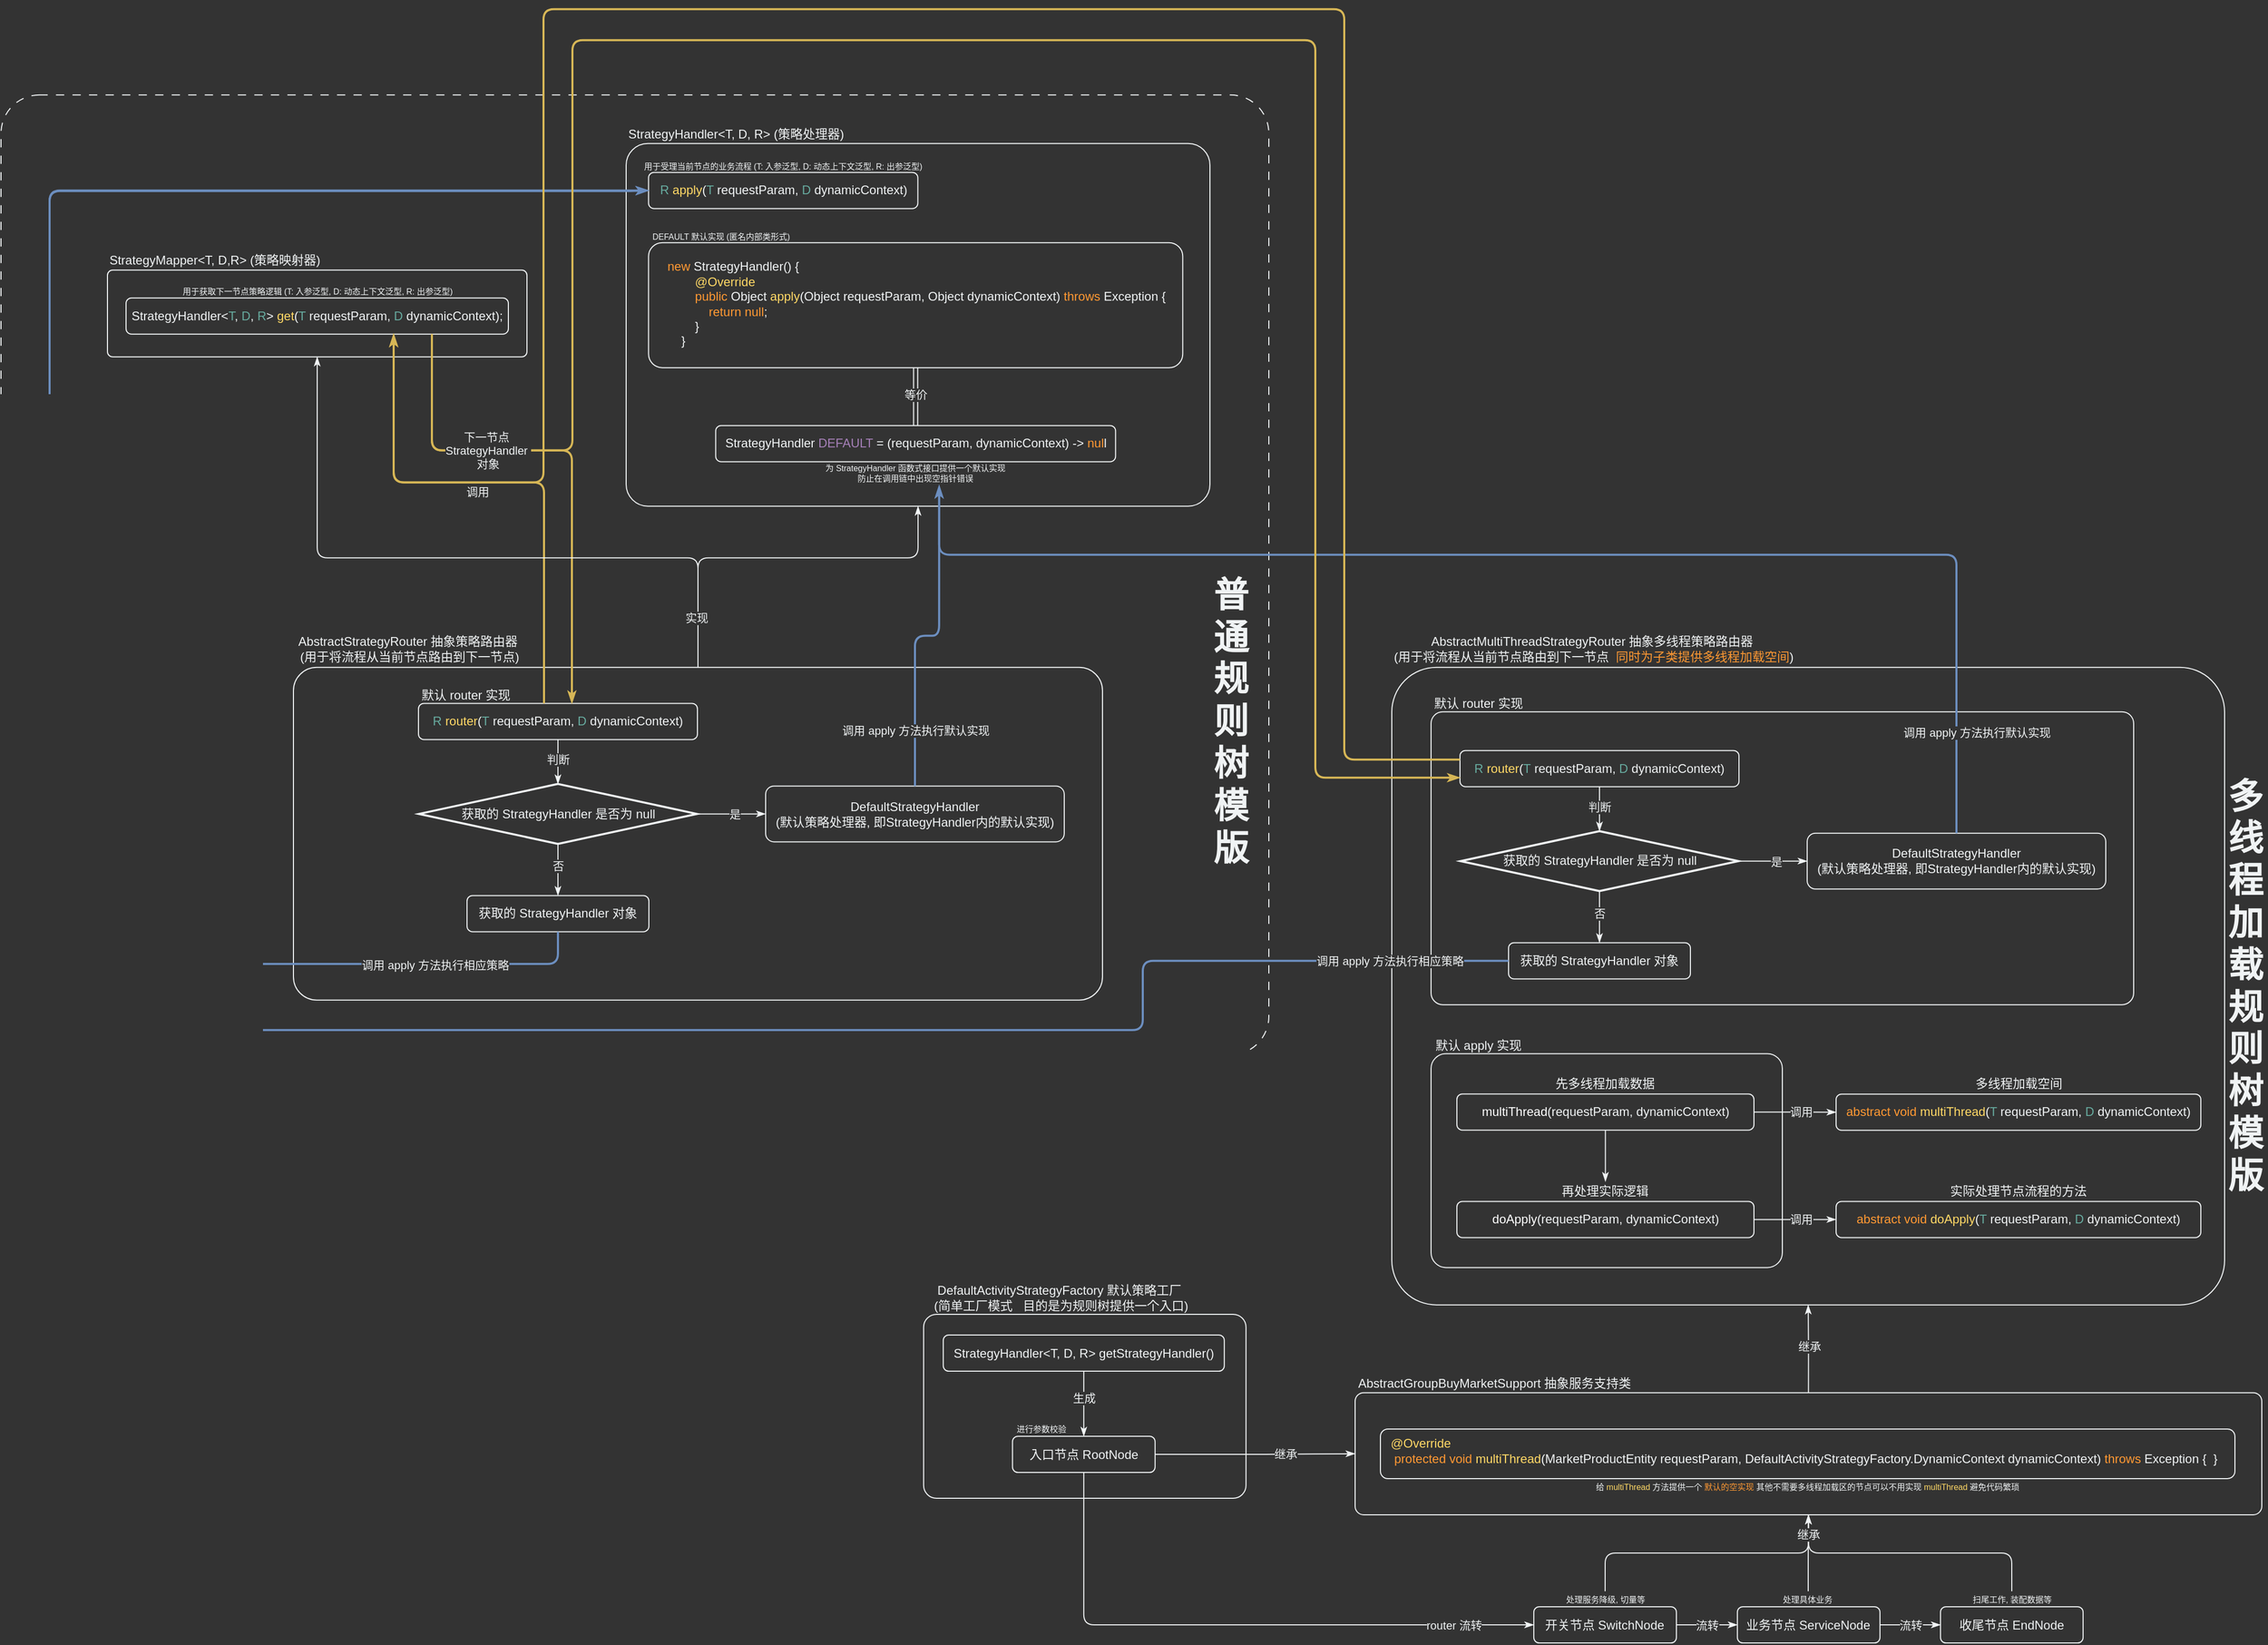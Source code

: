 <mxfile version="26.1.0">
  <diagram name="第 1 页" id="JRYn938LkEZfvZY-TwAn">
    <mxGraphModel dx="2074" dy="1116" grid="0" gridSize="10" guides="1" tooltips="1" connect="1" arrows="1" fold="1" page="1" pageScale="1" pageWidth="4681" pageHeight="3300" background="#333333" math="0" shadow="0">
      <root>
        <mxCell id="0" />
        <mxCell id="1" parent="0" />
        <mxCell id="boc8Tt4XDwMTKjeh2jhp-72" value="" style="rounded=1;whiteSpace=wrap;html=1;fillStyle=auto;labelBackgroundColor=none;fillColor=light-dark(#333333, #ededed);strokeColor=light-dark(#f0f3f4, #ededed);gradientColor=none;arcSize=7;" parent="1" vertex="1">
          <mxGeometry x="2117" y="917.86" width="806" height="617" as="geometry" />
        </mxCell>
        <mxCell id="boc8Tt4XDwMTKjeh2jhp-53" value="" style="rounded=1;whiteSpace=wrap;html=1;fillStyle=auto;labelBackgroundColor=none;fillColor=light-dark(#333333, #ededed);strokeColor=light-dark(#f0f3f4, #ededed);gradientColor=none;arcSize=4;dashed=1;dashPattern=8 8;" parent="1" vertex="1">
          <mxGeometry x="771" y="363.86" width="1227" height="929" as="geometry" />
        </mxCell>
        <mxCell id="boc8Tt4XDwMTKjeh2jhp-1" value="" style="rounded=1;whiteSpace=wrap;html=1;fillStyle=auto;labelBackgroundColor=none;fillColor=light-dark(#333333, #ededed);strokeColor=light-dark(#f0f3f4, #ededed);gradientColor=none;movable=1;resizable=1;rotatable=1;deletable=1;editable=1;locked=0;connectable=1;arcSize=6;" parent="1" vertex="1">
          <mxGeometry x="874" y="533.36" width="406" height="84" as="geometry" />
        </mxCell>
        <mxCell id="boc8Tt4XDwMTKjeh2jhp-2" value="&lt;font color=&quot;#f0f3f4&quot;&gt;StrategyMapper&amp;lt;T, D,R&amp;gt; (策略映射器)&lt;/font&gt;" style="text;html=1;align=center;verticalAlign=middle;whiteSpace=wrap;rounded=0;" parent="1" vertex="1">
          <mxGeometry x="874" y="515.36" width="208" height="18" as="geometry" />
        </mxCell>
        <mxCell id="boc8Tt4XDwMTKjeh2jhp-6" value="" style="rounded=1;whiteSpace=wrap;html=1;fillStyle=auto;labelBackgroundColor=none;fillColor=light-dark(#333333, #ededed);strokeColor=light-dark(#f0f3f4, #ededed);gradientColor=none;movable=1;resizable=1;rotatable=1;deletable=1;editable=1;locked=0;connectable=1;arcSize=6;" parent="1" vertex="1">
          <mxGeometry x="1376" y="410.86" width="565" height="351" as="geometry" />
        </mxCell>
        <mxCell id="boc8Tt4XDwMTKjeh2jhp-4" value="&lt;font color=&quot;#f0f3f4&quot;&gt;StrategyHandler&amp;lt;T, D, R&amp;gt; (策略处理器)&lt;/font&gt;" style="text;html=1;align=center;verticalAlign=middle;whiteSpace=wrap;rounded=0;" parent="1" vertex="1">
          <mxGeometry x="1376" y="392.86" width="213" height="18" as="geometry" />
        </mxCell>
        <mxCell id="boc8Tt4XDwMTKjeh2jhp-5" value="&lt;font color=&quot;#f0f3f4&quot;&gt;用于获取下一节点策略逻辑 (T: 入参泛型, D: 动态上下文泛型, R: 出参泛型)&lt;/font&gt;" style="text;html=1;align=center;verticalAlign=middle;whiteSpace=wrap;rounded=0;fontSize=8;" parent="1" vertex="1">
          <mxGeometry x="943.5" y="548.36" width="267" height="12" as="geometry" />
        </mxCell>
        <mxCell id="boc8Tt4XDwMTKjeh2jhp-8" value="&lt;span style=&quot;color: rgb(240, 243, 244);&quot;&gt;StrategyHandler&amp;lt;&lt;/span&gt;&lt;span style=&quot;color: rgb(240, 243, 244);&quot;&gt;&lt;font style=&quot;color: rgb(103, 171, 159);&quot;&gt;T&lt;/font&gt;&lt;/span&gt;&lt;span style=&quot;color: rgb(240, 243, 244);&quot;&gt;, &lt;/span&gt;&lt;span style=&quot;color: rgb(240, 243, 244);&quot;&gt;&lt;font style=&quot;color: rgb(103, 171, 159);&quot;&gt;D&lt;/font&gt;&lt;/span&gt;&lt;span style=&quot;color: rgb(240, 243, 244);&quot;&gt;, &lt;/span&gt;&lt;span style=&quot;color: rgb(240, 243, 244);&quot;&gt;&lt;font style=&quot;color: rgb(103, 171, 159);&quot;&gt;R&lt;/font&gt;&lt;/span&gt;&lt;span style=&quot;color: rgb(240, 243, 244);&quot;&gt;&amp;gt; &lt;/span&gt;&lt;span style=&quot;color: rgb(240, 243, 244);&quot;&gt;&lt;font style=&quot;color: rgb(255, 217, 102);&quot;&gt;get&lt;/font&gt;&lt;/span&gt;&lt;span style=&quot;color: rgb(240, 243, 244);&quot;&gt;(&lt;/span&gt;&lt;span style=&quot;color: rgb(240, 243, 244);&quot;&gt;&lt;font style=&quot;color: rgb(103, 171, 159);&quot;&gt;T&lt;/font&gt;&lt;/span&gt;&lt;span style=&quot;color: rgb(240, 243, 244);&quot;&gt; requestParam, &lt;/span&gt;&lt;span style=&quot;color: rgb(240, 243, 244);&quot;&gt;&lt;font style=&quot;color: rgb(103, 171, 159);&quot;&gt;D&lt;/font&gt;&lt;/span&gt;&lt;span style=&quot;color: rgb(240, 243, 244);&quot;&gt; dynamicContext);&lt;/span&gt;" style="rounded=1;whiteSpace=wrap;html=1;fillStyle=auto;labelBackgroundColor=none;fillColor=light-dark(#333333, #ededed);strokeColor=light-dark(#f0f3f4, #ededed);gradientColor=none;points=[[0,0,0,0,0],[0,0.25,0,0,0],[0,0.5,0,0,0],[0,0.75,0,0,0],[0,1,0,0,0],[0.25,0,0,0,0],[0.25,1,0,0,0],[0.5,0,0,0,0],[0.5,1,0,0,0],[0.7,1,0,0,0],[0.75,0,0,0,0],[0.75,1,0,0,0],[0.8,1,0,0,0],[1,0,0,0,0],[1,0.25,0,0,0],[1,0.5,0,0,0],[1,0.75,0,0,0],[1,1,0,0,0]];" parent="1" vertex="1">
          <mxGeometry x="892" y="560.36" width="370" height="35" as="geometry" />
        </mxCell>
        <mxCell id="boc8Tt4XDwMTKjeh2jhp-101" value="" style="rounded=1;whiteSpace=wrap;html=1;fillStyle=auto;labelBackgroundColor=none;fillColor=light-dark(#333333, #ededed);strokeColor=light-dark(#f0f3f4, #ededed);gradientColor=none;arcSize=4;" parent="1" vertex="1">
          <mxGeometry x="2155" y="960.86" width="680" height="283.5" as="geometry" />
        </mxCell>
        <mxCell id="boc8Tt4XDwMTKjeh2jhp-10" value="&lt;span style=&quot;color: rgb(240, 243, 244);&quot;&gt;&lt;font style=&quot;color: rgb(103, 171, 159);&quot;&gt;R&lt;/font&gt;&lt;/span&gt;&lt;span style=&quot;color: rgb(240, 243, 244);&quot;&gt; &lt;/span&gt;&lt;span style=&quot;color: rgb(240, 243, 244);&quot;&gt;&lt;font style=&quot;color: rgb(255, 217, 102);&quot;&gt;apply&lt;/font&gt;&lt;/span&gt;&lt;span style=&quot;color: rgb(240, 243, 244);&quot;&gt;(&lt;/span&gt;&lt;span style=&quot;color: rgb(240, 243, 244);&quot;&gt;&lt;font style=&quot;color: rgb(103, 171, 159);&quot;&gt;T&lt;/font&gt;&lt;/span&gt;&lt;span style=&quot;color: rgb(240, 243, 244);&quot;&gt; requestParam, &lt;/span&gt;&lt;span style=&quot;color: rgb(240, 243, 244);&quot;&gt;&lt;font style=&quot;color: rgb(103, 171, 159);&quot;&gt;D&lt;/font&gt;&lt;/span&gt;&lt;span style=&quot;color: rgb(240, 243, 244);&quot;&gt; dynamicContext)&lt;/span&gt;" style="rounded=1;whiteSpace=wrap;html=1;fillStyle=auto;labelBackgroundColor=none;fillColor=light-dark(#333333, #ededed);strokeColor=light-dark(#f0f3f4, #ededed);gradientColor=none;" parent="1" vertex="1">
          <mxGeometry x="1397.68" y="438.86" width="260.62" height="35" as="geometry" />
        </mxCell>
        <mxCell id="boc8Tt4XDwMTKjeh2jhp-11" value="&lt;font color=&quot;#f0f3f4&quot;&gt;用于受理当前节点的业务流程&amp;nbsp;(T: 入参泛型, D: 动态上下文泛型, R: 出参泛型)&lt;/font&gt;" style="text;html=1;align=center;verticalAlign=middle;whiteSpace=wrap;rounded=0;fontSize=8;" parent="1" vertex="1">
          <mxGeometry x="1392.09" y="426.86" width="271.81" height="12" as="geometry" />
        </mxCell>
        <mxCell id="boc8Tt4XDwMTKjeh2jhp-13" value="&lt;font color=&quot;#f0f3f4&quot;&gt;DEFAULT 默认实现 (匿名内部类形式)&lt;/font&gt;" style="text;html=1;align=center;verticalAlign=middle;whiteSpace=wrap;rounded=0;fontSize=8;" parent="1" vertex="1">
          <mxGeometry x="1397.68" y="494.86" width="140" height="12" as="geometry" />
        </mxCell>
        <mxCell id="boc8Tt4XDwMTKjeh2jhp-16" value="&lt;blockquote style=&quot;margin: 0 0 0 40px; border: none; padding: 0px;&quot;&gt;&lt;br&gt;&lt;/blockquote&gt;" style="rounded=1;whiteSpace=wrap;html=1;fillStyle=auto;labelBackgroundColor=none;fillColor=light-dark(#333333, #ededed);strokeColor=light-dark(#f0f3f4, #ededed);gradientColor=none;align=left;arcSize=11;" parent="1" vertex="1">
          <mxGeometry x="1397.68" y="506.86" width="517" height="121" as="geometry" />
        </mxCell>
        <mxCell id="boc8Tt4XDwMTKjeh2jhp-17" value="&lt;div&gt;&lt;font style=&quot;color: rgb(255, 153, 51);&quot;&gt;new&lt;/font&gt;&lt;font color=&quot;#f0f3f4&quot;&gt; StrategyHandler() {&lt;/font&gt;&lt;/div&gt;&lt;div&gt;&lt;font color=&quot;#f0f3f4&quot;&gt;&amp;nbsp; &amp;nbsp; &amp;nbsp; &amp;nbsp; &lt;/font&gt;&lt;font style=&quot;color: rgb(255, 217, 102);&quot;&gt;@Override&lt;/font&gt;&lt;/div&gt;&lt;div&gt;&lt;font color=&quot;#f0f3f4&quot;&gt;&amp;nbsp; &amp;nbsp; &amp;nbsp; &amp;nbsp; &lt;/font&gt;&lt;font style=&quot;color: rgb(255, 153, 51);&quot;&gt;public&lt;/font&gt;&lt;font color=&quot;#f0f3f4&quot;&gt; Object &lt;/font&gt;&lt;font style=&quot;color: rgb(255, 217, 102);&quot;&gt;apply&lt;/font&gt;&lt;font color=&quot;#f0f3f4&quot;&gt;(Object requestParam, Object dynamicContext) &lt;/font&gt;&lt;font style=&quot;color: rgb(255, 153, 51);&quot;&gt;throws&lt;/font&gt;&lt;font color=&quot;#f0f3f4&quot;&gt; Exception {&lt;/font&gt;&lt;/div&gt;&lt;div&gt;&lt;font color=&quot;#f0f3f4&quot;&gt;&amp;nbsp; &amp;nbsp; &amp;nbsp; &amp;nbsp; &amp;nbsp; &amp;nbsp; &lt;/font&gt;&lt;font style=&quot;color: rgb(255, 153, 51);&quot;&gt;return null&lt;/font&gt;&lt;font color=&quot;#f0f3f4&quot;&gt;;&lt;/font&gt;&lt;/div&gt;&lt;div&gt;&lt;font color=&quot;#f0f3f4&quot;&gt;&amp;nbsp; &amp;nbsp; &amp;nbsp; &amp;nbsp; }&lt;/font&gt;&lt;/div&gt;&lt;div&gt;&lt;font color=&quot;#f0f3f4&quot;&gt;&amp;nbsp; &amp;nbsp; }&lt;/font&gt;&lt;/div&gt;" style="text;html=1;align=left;verticalAlign=middle;whiteSpace=wrap;rounded=0;" parent="1" vertex="1">
          <mxGeometry x="1413.68" y="520.86" width="493" height="91" as="geometry" />
        </mxCell>
        <mxCell id="boc8Tt4XDwMTKjeh2jhp-18" value="&lt;span style=&quot;color: rgb(240, 243, 244);&quot;&gt;StrategyHandler &lt;/span&gt;&lt;span style=&quot;color: rgb(240, 243, 244);&quot;&gt;&lt;font style=&quot;color: rgb(166, 128, 184);&quot;&gt;DEFAULT&lt;/font&gt;&lt;/span&gt;&lt;span style=&quot;color: rgb(240, 243, 244);&quot;&gt; = (requestParam, dynamicContext) -&amp;gt; &lt;/span&gt;&lt;span style=&quot;color: rgb(240, 243, 244);&quot;&gt;&lt;font style=&quot;color: rgb(255, 153, 51);&quot;&gt;nul&lt;/font&gt;&lt;/span&gt;&lt;span style=&quot;color: rgb(240, 243, 244);&quot;&gt;l&lt;/span&gt;" style="rounded=1;whiteSpace=wrap;html=1;fillStyle=auto;labelBackgroundColor=none;fillColor=light-dark(#333333, #ededed);strokeColor=light-dark(#f0f3f4, #ededed);gradientColor=none;" parent="1" vertex="1">
          <mxGeometry x="1462.68" y="683.86" width="387" height="35" as="geometry" />
        </mxCell>
        <mxCell id="boc8Tt4XDwMTKjeh2jhp-19" style="edgeStyle=orthogonalEdgeStyle;rounded=0;orthogonalLoop=1;jettySize=auto;html=1;exitX=0.5;exitY=1;exitDx=0;exitDy=0;strokeColor=#F0F3F4;curved=0;endArrow=classicThin;endFill=1;entryX=0.5;entryY=0;entryDx=0;entryDy=0;shape=link;" parent="1" source="boc8Tt4XDwMTKjeh2jhp-16" target="boc8Tt4XDwMTKjeh2jhp-18" edge="1">
          <mxGeometry relative="1" as="geometry">
            <mxPoint x="1542.68" y="698.86" as="sourcePoint" />
            <mxPoint x="1632.68" y="752.86" as="targetPoint" />
          </mxGeometry>
        </mxCell>
        <mxCell id="boc8Tt4XDwMTKjeh2jhp-20" value="等价" style="edgeLabel;html=1;align=center;verticalAlign=middle;resizable=0;points=[];labelBackgroundColor=light-dark(#333333, #ededed);fontColor=#F0F3F4;" parent="boc8Tt4XDwMTKjeh2jhp-19" vertex="1" connectable="0">
          <mxGeometry x="-0.297" relative="1" as="geometry">
            <mxPoint y="6" as="offset" />
          </mxGeometry>
        </mxCell>
        <mxCell id="boc8Tt4XDwMTKjeh2jhp-21" value="&lt;font color=&quot;#f0f3f4&quot;&gt;为 StrategyHandler 函数式接口提供一个默认实现&lt;/font&gt;&lt;div&gt;&lt;font color=&quot;#f0f3f4&quot;&gt;防止在调用链中出现空指针错误&lt;/font&gt;&lt;/div&gt;" style="text;html=1;align=center;verticalAlign=middle;whiteSpace=wrap;rounded=0;fontSize=8;points=[[0,0,0,0,0],[0,0.25,0,0,0],[0,0.5,0,0,0],[0,0.75,0,0,0],[0,1,0,0,0],[0.25,0,0,0,0],[0.25,1,0,0,0],[0.5,0,0,0,0],[0.5,1,0,0,0],[0.6,1,0,0,0],[0.75,0,0,0,0],[0.75,1,0,0,0],[1,0,0,0,0],[1,0.25,0,0,0],[1,0.5,0,0,0],[1,0.75,0,0,0],[1,1,0,0,0]];" parent="1" vertex="1">
          <mxGeometry x="1542.43" y="718.86" width="227.5" height="23" as="geometry" />
        </mxCell>
        <mxCell id="boc8Tt4XDwMTKjeh2jhp-22" value="" style="rounded=1;whiteSpace=wrap;html=1;fillStyle=auto;labelBackgroundColor=none;fillColor=light-dark(#333333, #ededed);strokeColor=light-dark(#f0f3f4, #ededed);gradientColor=none;arcSize=7;" parent="1" vertex="1">
          <mxGeometry x="1054" y="917.86" width="783" height="322" as="geometry" />
        </mxCell>
        <mxCell id="boc8Tt4XDwMTKjeh2jhp-23" value="&lt;font color=&quot;#f0f3f4&quot;&gt;AbstractStrategyRouter 抽象策略路由器&amp;nbsp;&lt;/font&gt;&lt;div&gt;&lt;font color=&quot;#f0f3f4&quot;&gt;(用于将流程从当前节点路由到下一节点)&lt;/font&gt;&lt;/div&gt;" style="text;html=1;align=center;verticalAlign=middle;whiteSpace=wrap;rounded=0;" parent="1" vertex="1">
          <mxGeometry x="1054" y="882.86" width="225" height="35" as="geometry" />
        </mxCell>
        <mxCell id="boc8Tt4XDwMTKjeh2jhp-24" value="&lt;span style=&quot;color: rgb(240, 243, 244);&quot;&gt;DefaultStrategyHandler&lt;/span&gt;&lt;div&gt;&lt;span style=&quot;color: rgb(240, 243, 244);&quot;&gt;(默认策略处理器, 即StrategyHandler内的默认实现)&lt;/span&gt;&lt;/div&gt;" style="rounded=1;whiteSpace=wrap;html=1;fillStyle=auto;labelBackgroundColor=none;fillColor=light-dark(#333333, #ededed);strokeColor=light-dark(#f0f3f4, #ededed);gradientColor=none;" parent="1" vertex="1">
          <mxGeometry x="1511" y="1032.69" width="289" height="54" as="geometry" />
        </mxCell>
        <mxCell id="boc8Tt4XDwMTKjeh2jhp-25" value="&lt;span style=&quot;color: rgb(240, 243, 244);&quot;&gt;&lt;font style=&quot;color: rgb(103, 171, 159);&quot;&gt;R&lt;/font&gt;&lt;/span&gt;&lt;span style=&quot;color: rgb(240, 243, 244);&quot;&gt;&amp;nbsp;&lt;/span&gt;&lt;span style=&quot;color: rgb(240, 243, 244);&quot;&gt;&lt;font style=&quot;color: rgb(255, 217, 102);&quot;&gt;router&lt;/font&gt;&lt;/span&gt;&lt;span style=&quot;color: rgb(240, 243, 244);&quot;&gt;(&lt;/span&gt;&lt;span style=&quot;color: rgb(240, 243, 244);&quot;&gt;&lt;font style=&quot;color: rgb(103, 171, 159);&quot;&gt;T&lt;/font&gt;&lt;/span&gt;&lt;span style=&quot;color: rgb(240, 243, 244);&quot;&gt;&amp;nbsp;requestParam,&amp;nbsp;&lt;/span&gt;&lt;span style=&quot;color: rgb(240, 243, 244);&quot;&gt;&lt;font style=&quot;color: rgb(103, 171, 159);&quot;&gt;D&lt;/font&gt;&lt;/span&gt;&lt;span style=&quot;color: rgb(240, 243, 244);&quot;&gt;&amp;nbsp;dynamicContext)&lt;/span&gt;" style="rounded=1;whiteSpace=wrap;html=1;fillStyle=auto;labelBackgroundColor=none;fillColor=light-dark(#333333, #ededed);strokeColor=light-dark(#f0f3f4, #ededed);gradientColor=none;points=[[0,0,0,0,0],[0,0.25,0,0,0],[0,0.5,0,0,0],[0,0.75,0,0,0],[0,1,0,0,0],[0.25,0,0,0,0],[0.25,1,0,0,0],[0.45,0,0,0,0],[0.5,0,0,0,0],[0.5,1,0,0,0],[0.55,0,0,0,0],[0.75,0,0,0,0],[0.75,1,0,0,0],[1,0,0,0,0],[1,0.25,0,0,0],[1,0.5,0,0,0],[1,0.75,0,0,0],[1,1,0,0,0]];" parent="1" vertex="1">
          <mxGeometry x="1175" y="952.69" width="270" height="35" as="geometry" />
        </mxCell>
        <mxCell id="boc8Tt4XDwMTKjeh2jhp-26" value="&lt;font color=&quot;#f0f3f4&quot;&gt;普通规则树模版&lt;/font&gt;" style="text;html=1;align=center;verticalAlign=middle;whiteSpace=wrap;rounded=0;fontSize=34;fontStyle=1" parent="1" vertex="1">
          <mxGeometry x="1941" y="825.69" width="41" height="289" as="geometry" />
        </mxCell>
        <mxCell id="boc8Tt4XDwMTKjeh2jhp-31" style="edgeStyle=orthogonalEdgeStyle;rounded=1;orthogonalLoop=1;jettySize=auto;html=1;strokeColor=#d6b656;curved=0;endArrow=classicThin;endFill=1;entryX=0.7;entryY=1;entryDx=0;entryDy=0;entryPerimeter=0;exitX=0.45;exitY=0;exitDx=0;exitDy=0;exitPerimeter=0;fillColor=#fff2cc;strokeWidth=2;" parent="1" source="boc8Tt4XDwMTKjeh2jhp-25" target="boc8Tt4XDwMTKjeh2jhp-8" edge="1">
          <mxGeometry relative="1" as="geometry">
            <mxPoint x="975" y="723.86" as="sourcePoint" />
            <mxPoint x="1065" y="777.86" as="targetPoint" />
            <Array as="points">
              <mxPoint x="1297" y="738.86" />
              <mxPoint x="1151" y="738.86" />
            </Array>
          </mxGeometry>
        </mxCell>
        <mxCell id="boc8Tt4XDwMTKjeh2jhp-33" style="edgeStyle=orthogonalEdgeStyle;rounded=1;orthogonalLoop=1;jettySize=auto;html=1;strokeColor=#d6b656;curved=0;endArrow=classicThin;endFill=1;entryX=0.55;entryY=0;entryDx=0;entryDy=0;exitX=0.8;exitY=1;exitDx=0;exitDy=0;exitPerimeter=0;entryPerimeter=0;fillColor=#fff2cc;strokeWidth=2;" parent="1" source="boc8Tt4XDwMTKjeh2jhp-8" target="boc8Tt4XDwMTKjeh2jhp-25" edge="1">
          <mxGeometry relative="1" as="geometry">
            <mxPoint x="1196.9" y="595.2" as="sourcePoint" />
            <mxPoint x="966" y="865.53" as="targetPoint" />
            <Array as="points">
              <mxPoint x="1188" y="707.86" />
              <mxPoint x="1324" y="707.86" />
            </Array>
          </mxGeometry>
        </mxCell>
        <mxCell id="boc8Tt4XDwMTKjeh2jhp-35" value="&lt;font style=&quot;color: rgb(240, 243, 244);&quot;&gt;获取的 StrategyHandler 是否为 null&lt;/font&gt;" style="strokeWidth=2;html=1;shape=mxgraph.flowchart.decision;whiteSpace=wrap;rounded=1;align=center;verticalAlign=middle;fontFamily=Helvetica;fontSize=12;fontColor=default;fillColor=light-dark(#333333, #ededed);gradientColor=none;fillStyle=auto;strokeColor=light-dark(#f0f3f4, #ededed);labelBackgroundColor=none;" parent="1" vertex="1">
          <mxGeometry x="1175.5" y="1030.69" width="269" height="58" as="geometry" />
        </mxCell>
        <mxCell id="boc8Tt4XDwMTKjeh2jhp-36" style="edgeStyle=orthogonalEdgeStyle;rounded=1;orthogonalLoop=1;jettySize=auto;html=1;strokeColor=#F0F3F4;curved=0;endArrow=classicThin;endFill=1;exitX=1;exitY=0.5;exitDx=0;exitDy=0;exitPerimeter=0;entryX=0;entryY=0.5;entryDx=0;entryDy=0;" parent="1" source="boc8Tt4XDwMTKjeh2jhp-35" target="boc8Tt4XDwMTKjeh2jhp-24" edge="1">
          <mxGeometry relative="1" as="geometry">
            <mxPoint x="1320" y="962.69" as="sourcePoint" />
            <mxPoint x="1556" y="935.69" as="targetPoint" />
          </mxGeometry>
        </mxCell>
        <mxCell id="boc8Tt4XDwMTKjeh2jhp-37" value="是" style="edgeLabel;html=1;align=center;verticalAlign=middle;resizable=0;points=[];labelBackgroundColor=light-dark(#333333, #ededed);fontColor=#F0F3F4;" parent="boc8Tt4XDwMTKjeh2jhp-36" vertex="1" connectable="0">
          <mxGeometry x="-0.297" relative="1" as="geometry">
            <mxPoint x="13" as="offset" />
          </mxGeometry>
        </mxCell>
        <mxCell id="boc8Tt4XDwMTKjeh2jhp-38" style="edgeStyle=orthogonalEdgeStyle;rounded=1;orthogonalLoop=1;jettySize=auto;html=1;strokeColor=#6c8ebf;curved=0;endArrow=classicThin;endFill=1;entryX=0.6;entryY=1;entryDx=0;entryDy=0;fillColor=#dae8fc;strokeWidth=2;entryPerimeter=0;" parent="1" source="boc8Tt4XDwMTKjeh2jhp-24" target="boc8Tt4XDwMTKjeh2jhp-21" edge="1">
          <mxGeometry relative="1" as="geometry">
            <mxPoint x="1573" y="912.86" as="sourcePoint" />
            <mxPoint x="1639" y="912.86" as="targetPoint" />
          </mxGeometry>
        </mxCell>
        <mxCell id="boc8Tt4XDwMTKjeh2jhp-39" value="调用 apply 方法执行默认实现" style="edgeLabel;html=1;align=center;verticalAlign=middle;resizable=0;points=[];labelBackgroundColor=light-dark(#333333, #ededed);fontColor=#F0F3F4;" parent="boc8Tt4XDwMTKjeh2jhp-38" vertex="1" connectable="0">
          <mxGeometry x="-0.297" relative="1" as="geometry">
            <mxPoint y="57" as="offset" />
          </mxGeometry>
        </mxCell>
        <mxCell id="boc8Tt4XDwMTKjeh2jhp-41" style="edgeStyle=orthogonalEdgeStyle;rounded=1;orthogonalLoop=1;jettySize=auto;html=1;strokeColor=#F0F3F4;curved=0;endArrow=classicThin;endFill=1;exitX=0.5;exitY=1;exitDx=0;exitDy=0;entryX=0.5;entryY=0;entryDx=0;entryDy=0;entryPerimeter=0;" parent="1" source="boc8Tt4XDwMTKjeh2jhp-25" target="boc8Tt4XDwMTKjeh2jhp-35" edge="1">
          <mxGeometry relative="1" as="geometry">
            <mxPoint x="1455" y="1059.69" as="sourcePoint" />
            <mxPoint x="1521" y="1059.69" as="targetPoint" />
          </mxGeometry>
        </mxCell>
        <mxCell id="boc8Tt4XDwMTKjeh2jhp-42" value="判断" style="edgeLabel;html=1;align=center;verticalAlign=middle;resizable=0;points=[];labelBackgroundColor=light-dark(#333333, #ededed);fontColor=#F0F3F4;" parent="boc8Tt4XDwMTKjeh2jhp-41" vertex="1" connectable="0">
          <mxGeometry x="-0.297" relative="1" as="geometry">
            <mxPoint y="4" as="offset" />
          </mxGeometry>
        </mxCell>
        <mxCell id="boc8Tt4XDwMTKjeh2jhp-43" style="edgeStyle=orthogonalEdgeStyle;rounded=1;orthogonalLoop=1;jettySize=auto;html=1;strokeColor=#F0F3F4;curved=0;endArrow=classicThin;endFill=1;exitX=0.5;exitY=1;exitDx=0;exitDy=0;exitPerimeter=0;entryX=0.5;entryY=0;entryDx=0;entryDy=0;" parent="1" source="boc8Tt4XDwMTKjeh2jhp-35" target="boc8Tt4XDwMTKjeh2jhp-45" edge="1">
          <mxGeometry relative="1" as="geometry">
            <mxPoint x="1319" y="1147.69" as="sourcePoint" />
            <mxPoint x="1386" y="1147.69" as="targetPoint" />
          </mxGeometry>
        </mxCell>
        <mxCell id="boc8Tt4XDwMTKjeh2jhp-44" value="否" style="edgeLabel;html=1;align=center;verticalAlign=middle;resizable=0;points=[];labelBackgroundColor=light-dark(#333333, #ededed);fontColor=#F0F3F4;" parent="boc8Tt4XDwMTKjeh2jhp-43" vertex="1" connectable="0">
          <mxGeometry x="-0.297" relative="1" as="geometry">
            <mxPoint y="4" as="offset" />
          </mxGeometry>
        </mxCell>
        <mxCell id="boc8Tt4XDwMTKjeh2jhp-45" value="&lt;span style=&quot;color: rgb(240, 243, 244);&quot;&gt;获取的 StrategyHandler 对象&lt;/span&gt;" style="rounded=1;whiteSpace=wrap;html=1;fillStyle=auto;labelBackgroundColor=none;fillColor=light-dark(#333333, #ededed);strokeColor=light-dark(#f0f3f4, #ededed);gradientColor=none;" parent="1" vertex="1">
          <mxGeometry x="1222" y="1138.69" width="176" height="35" as="geometry" />
        </mxCell>
        <mxCell id="boc8Tt4XDwMTKjeh2jhp-46" style="edgeStyle=orthogonalEdgeStyle;rounded=1;orthogonalLoop=1;jettySize=auto;html=1;strokeColor=#6c8ebf;curved=0;endArrow=classicThin;endFill=1;exitX=0.5;exitY=1;exitDx=0;exitDy=0;entryX=0;entryY=0.5;entryDx=0;entryDy=0;fillColor=#dae8fc;strokeWidth=2;" parent="1" source="boc8Tt4XDwMTKjeh2jhp-45" target="boc8Tt4XDwMTKjeh2jhp-10" edge="1">
          <mxGeometry relative="1" as="geometry">
            <mxPoint x="1325" y="1038.86" as="sourcePoint" />
            <mxPoint x="1351" y="474.86" as="targetPoint" />
            <Array as="points">
              <mxPoint x="1310" y="1204.86" />
              <mxPoint x="818" y="1204.86" />
              <mxPoint x="818" y="456.86" />
              <mxPoint x="1378" y="456.86" />
            </Array>
          </mxGeometry>
        </mxCell>
        <mxCell id="boc8Tt4XDwMTKjeh2jhp-47" value="调用 apply 方法执行相应策略" style="edgeLabel;html=1;align=center;verticalAlign=middle;resizable=0;points=[];labelBackgroundColor=light-dark(#333333, #ededed);fontColor=#F0F3F4;" parent="boc8Tt4XDwMTKjeh2jhp-46" vertex="1" connectable="0">
          <mxGeometry x="-0.297" relative="1" as="geometry">
            <mxPoint x="373" y="128" as="offset" />
          </mxGeometry>
        </mxCell>
        <mxCell id="boc8Tt4XDwMTKjeh2jhp-49" style="edgeStyle=orthogonalEdgeStyle;rounded=1;orthogonalLoop=1;jettySize=auto;html=1;strokeColor=#F0F3F4;curved=0;endArrow=classicThin;endFill=1;entryX=0.5;entryY=1;entryDx=0;entryDy=0;" parent="1" source="boc8Tt4XDwMTKjeh2jhp-22" target="boc8Tt4XDwMTKjeh2jhp-1" edge="1">
          <mxGeometry relative="1" as="geometry">
            <mxPoint x="1427" y="873.86" as="sourcePoint" />
            <mxPoint x="1427" y="923.86" as="targetPoint" />
            <Array as="points">
              <mxPoint x="1446" y="811.86" />
              <mxPoint x="1077" y="811.86" />
            </Array>
          </mxGeometry>
        </mxCell>
        <mxCell id="boc8Tt4XDwMTKjeh2jhp-51" style="edgeStyle=orthogonalEdgeStyle;rounded=1;orthogonalLoop=1;jettySize=auto;html=1;strokeColor=#F0F3F4;curved=0;endArrow=classicThin;endFill=1;entryX=0.5;entryY=1;entryDx=0;entryDy=0;exitX=0.5;exitY=0;exitDx=0;exitDy=0;" parent="1" source="boc8Tt4XDwMTKjeh2jhp-22" target="boc8Tt4XDwMTKjeh2jhp-6" edge="1">
          <mxGeometry relative="1" as="geometry">
            <mxPoint x="1456" y="955.86" as="sourcePoint" />
            <mxPoint x="1567" y="831.86" as="targetPoint" />
            <Array as="points">
              <mxPoint x="1446" y="811.86" />
              <mxPoint x="1659" y="811.86" />
            </Array>
          </mxGeometry>
        </mxCell>
        <mxCell id="boc8Tt4XDwMTKjeh2jhp-52" value="实现" style="edgeLabel;html=1;align=center;verticalAlign=middle;resizable=0;points=[];labelBackgroundColor=light-dark(#333333, #ededed);fontColor=#F0F3F4;" parent="boc8Tt4XDwMTKjeh2jhp-51" vertex="1" connectable="0">
          <mxGeometry x="-0.297" relative="1" as="geometry">
            <mxPoint x="-25" y="58" as="offset" />
          </mxGeometry>
        </mxCell>
        <mxCell id="boc8Tt4XDwMTKjeh2jhp-54" value="" style="rounded=1;whiteSpace=wrap;html=1;fillStyle=auto;labelBackgroundColor=none;fillColor=light-dark(#333333, #ededed);strokeColor=light-dark(#f0f3f4, #ededed);gradientColor=none;arcSize=7;" parent="1" vertex="1">
          <mxGeometry x="2081.5" y="1619.86" width="877.5" height="118.14" as="geometry" />
        </mxCell>
        <mxCell id="boc8Tt4XDwMTKjeh2jhp-55" value="&lt;font color=&quot;#f0f3f4&quot;&gt;AbstractGroupBuyMarketSupport 抽象服务支持类&lt;/font&gt;" style="text;html=1;align=center;verticalAlign=middle;whiteSpace=wrap;rounded=0;" parent="1" vertex="1">
          <mxGeometry x="2081.5" y="1601.86" width="269" height="18" as="geometry" />
        </mxCell>
        <mxCell id="boc8Tt4XDwMTKjeh2jhp-56" style="edgeStyle=orthogonalEdgeStyle;rounded=1;orthogonalLoop=1;jettySize=auto;html=1;strokeColor=#F0F3F4;curved=0;endArrow=classicThin;endFill=1;exitX=0.5;exitY=0;exitDx=0;exitDy=0;" parent="1" source="boc8Tt4XDwMTKjeh2jhp-54" target="boc8Tt4XDwMTKjeh2jhp-72" edge="1">
          <mxGeometry relative="1" as="geometry">
            <mxPoint x="1421.48" y="1464.86" as="sourcePoint" />
            <mxPoint x="1634.48" y="1308.86" as="targetPoint" />
          </mxGeometry>
        </mxCell>
        <mxCell id="boc8Tt4XDwMTKjeh2jhp-57" value="继承" style="edgeLabel;html=1;align=center;verticalAlign=middle;resizable=0;points=[];labelBackgroundColor=light-dark(#333333, #ededed);fontColor=#F0F3F4;" parent="boc8Tt4XDwMTKjeh2jhp-56" vertex="1" connectable="0">
          <mxGeometry x="-0.297" relative="1" as="geometry">
            <mxPoint y="-15" as="offset" />
          </mxGeometry>
        </mxCell>
        <mxCell id="boc8Tt4XDwMTKjeh2jhp-58" value="" style="rounded=1;whiteSpace=wrap;html=1;fillStyle=auto;labelBackgroundColor=none;fillColor=light-dark(#333333, #ededed);strokeColor=light-dark(#f0f3f4, #ededed);gradientColor=none;arcSize=7;" parent="1" vertex="1">
          <mxGeometry x="1663.9" y="1544.0" width="312" height="178" as="geometry" />
        </mxCell>
        <mxCell id="boc8Tt4XDwMTKjeh2jhp-59" value="&lt;font color=&quot;#f0f3f4&quot;&gt;DefaultActivityStrategyFactory 默认策略工厂&amp;nbsp;&lt;/font&gt;&lt;div&gt;&lt;font color=&quot;#f0f3f4&quot;&gt;(简单工厂模式&amp;nbsp; &amp;nbsp;目的是为规则树提供一个入口)&lt;/font&gt;&lt;/div&gt;" style="text;html=1;align=center;verticalAlign=middle;whiteSpace=wrap;rounded=0;" parent="1" vertex="1">
          <mxGeometry x="1663.9" y="1511.0" width="266" height="33" as="geometry" />
        </mxCell>
        <mxCell id="boc8Tt4XDwMTKjeh2jhp-60" value="&lt;span style=&quot;color: rgb(240, 243, 244);&quot;&gt;StrategyHandler&amp;lt;T, D, R&amp;gt; getStrategyHandler()&lt;/span&gt;" style="rounded=1;whiteSpace=wrap;html=1;fillStyle=auto;labelBackgroundColor=none;fillColor=light-dark(#333333, #ededed);strokeColor=light-dark(#f0f3f4, #ededed);gradientColor=none;points=[[0,0,0,0,0],[0,0.25,0,0,0],[0,0.5,0,0,0],[0,0.75,0,0,0],[0,1,0,0,0],[0.25,0,0,0,0],[0.25,1,0,0,0],[0.45,0,0,0,0],[0.5,0,0,0,0],[0.5,1,0,0,0],[0.55,0,0,0,0],[0.75,0,0,0,0],[0.75,1,0,0,0],[1,0,0,0,0],[1,0.25,0,0,0],[1,0.5,0,0,0],[1,0.75,0,0,0],[1,1,0,0,0]];" parent="1" vertex="1">
          <mxGeometry x="1682.9" y="1564.0" width="272" height="35" as="geometry" />
        </mxCell>
        <mxCell id="boc8Tt4XDwMTKjeh2jhp-61" value="&lt;font color=&quot;#f0f3f4&quot;&gt;入口节点 RootNode&lt;/font&gt;" style="rounded=1;whiteSpace=wrap;html=1;fillStyle=auto;labelBackgroundColor=none;fillColor=light-dark(#333333, #ededed);strokeColor=light-dark(#f0f3f4, #ededed);gradientColor=none;points=[[0,0,0,0,0],[0,0.25,0,0,0],[0,0.5,0,0,0],[0,0.75,0,0,0],[0,1,0,0,0],[0.25,0,0,0,0],[0.25,1,0,0,0],[0.45,0,0,0,0],[0.5,0,0,0,0],[0.5,1,0,0,0],[0.55,0,0,0,0],[0.75,0,0,0,0],[0.75,1,0,0,0],[1,0,0,0,0],[1,0.25,0,0,0],[1,0.5,0,0,0],[1,0.75,0,0,0],[1,1,0,0,0]];" parent="1" vertex="1">
          <mxGeometry x="1749.9" y="1662.0" width="138" height="35" as="geometry" />
        </mxCell>
        <mxCell id="boc8Tt4XDwMTKjeh2jhp-62" style="edgeStyle=orthogonalEdgeStyle;rounded=1;orthogonalLoop=1;jettySize=auto;html=1;strokeColor=#F0F3F4;curved=0;endArrow=classicThin;endFill=1;entryX=0;entryY=0.5;entryDx=0;entryDy=0;exitX=1;exitY=0.5;exitDx=0;exitDy=0;exitPerimeter=0;" parent="1" source="boc8Tt4XDwMTKjeh2jhp-61" target="boc8Tt4XDwMTKjeh2jhp-54" edge="1">
          <mxGeometry relative="1" as="geometry">
            <mxPoint x="2445" y="1625.86" as="sourcePoint" />
            <mxPoint x="2445" y="1467.86" as="targetPoint" />
          </mxGeometry>
        </mxCell>
        <mxCell id="boc8Tt4XDwMTKjeh2jhp-63" value="继承" style="edgeLabel;html=1;align=center;verticalAlign=middle;resizable=0;points=[];labelBackgroundColor=light-dark(#333333, #ededed);fontColor=#F0F3F4;" parent="boc8Tt4XDwMTKjeh2jhp-62" vertex="1" connectable="0">
          <mxGeometry x="-0.297" relative="1" as="geometry">
            <mxPoint x="57" y="-1" as="offset" />
          </mxGeometry>
        </mxCell>
        <mxCell id="boc8Tt4XDwMTKjeh2jhp-64" style="edgeStyle=orthogonalEdgeStyle;rounded=1;orthogonalLoop=1;jettySize=auto;html=1;strokeColor=#F0F3F4;curved=0;endArrow=classicThin;endFill=1;entryX=0.5;entryY=0;entryDx=0;entryDy=0;exitX=0.5;exitY=1;exitDx=0;exitDy=0;exitPerimeter=0;entryPerimeter=0;" parent="1" source="boc8Tt4XDwMTKjeh2jhp-60" target="boc8Tt4XDwMTKjeh2jhp-61" edge="1">
          <mxGeometry relative="1" as="geometry">
            <mxPoint x="1759.9" y="1668.0" as="sourcePoint" />
            <mxPoint x="1512.9" y="1668.0" as="targetPoint" />
          </mxGeometry>
        </mxCell>
        <mxCell id="boc8Tt4XDwMTKjeh2jhp-65" value="生成" style="edgeLabel;html=1;align=center;verticalAlign=middle;resizable=0;points=[];labelBackgroundColor=light-dark(#333333, #ededed);fontColor=#F0F3F4;" parent="boc8Tt4XDwMTKjeh2jhp-64" vertex="1" connectable="0">
          <mxGeometry x="-0.297" relative="1" as="geometry">
            <mxPoint y="4" as="offset" />
          </mxGeometry>
        </mxCell>
        <mxCell id="boc8Tt4XDwMTKjeh2jhp-68" value="&lt;font color=&quot;#f0f3f4&quot;&gt;开关节点 SwitchNode&lt;/font&gt;" style="rounded=1;whiteSpace=wrap;html=1;fillStyle=auto;labelBackgroundColor=none;fillColor=light-dark(#333333, #ededed);strokeColor=light-dark(#f0f3f4, #ededed);gradientColor=none;points=[[0,0,0,0,0],[0,0.25,0,0,0],[0,0.5,0,0,0],[0,0.75,0,0,0],[0,1,0,0,0],[0.25,0,0,0,0],[0.25,1,0,0,0],[0.45,0,0,0,0],[0.5,0,0,0,0],[0.5,1,0,0,0],[0.55,0,0,0,0],[0.75,0,0,0,0],[0.75,1,0,0,0],[1,0,0,0,0],[1,0.25,0,0,0],[1,0.5,0,0,0],[1,0.75,0,0,0],[1,1,0,0,0]];" parent="1" vertex="1">
          <mxGeometry x="2254.45" y="1827" width="138" height="35" as="geometry" />
        </mxCell>
        <mxCell id="boc8Tt4XDwMTKjeh2jhp-69" value="&lt;font color=&quot;#f0f3f4&quot;&gt;业务节点 ServiceNode&lt;/font&gt;" style="rounded=1;whiteSpace=wrap;html=1;fillStyle=auto;labelBackgroundColor=none;fillColor=light-dark(#333333, #ededed);strokeColor=light-dark(#f0f3f4, #ededed);gradientColor=none;points=[[0,0,0,0,0],[0,0.25,0,0,0],[0,0.5,0,0,0],[0,0.75,0,0,0],[0,1,0,0,0],[0.25,0,0,0,0],[0.25,1,0,0,0],[0.45,0,0,0,0],[0.5,0,0,0,0],[0.5,1,0,0,0],[0.55,0,0,0,0],[0.75,0,0,0,0],[0.75,1,0,0,0],[1,0,0,0,0],[1,0.25,0,0,0],[1,0.5,0,0,0],[1,0.75,0,0,0],[1,1,0,0,0]];" parent="1" vertex="1">
          <mxGeometry x="2451.45" y="1827" width="138" height="35" as="geometry" />
        </mxCell>
        <mxCell id="boc8Tt4XDwMTKjeh2jhp-70" value="&lt;font color=&quot;#f0f3f4&quot;&gt;收尾节点 EndNode&lt;/font&gt;" style="rounded=1;whiteSpace=wrap;html=1;fillStyle=auto;labelBackgroundColor=none;fillColor=light-dark(#333333, #ededed);strokeColor=light-dark(#f0f3f4, #ededed);gradientColor=none;points=[[0,0,0,0,0],[0,0.25,0,0,0],[0,0.5,0,0,0],[0,0.75,0,0,0],[0,1,0,0,0],[0.25,0,0,0,0],[0.25,1,0,0,0],[0.45,0,0,0,0],[0.5,0,0,0,0],[0.5,1,0,0,0],[0.55,0,0,0,0],[0.75,0,0,0,0],[0.75,1,0,0,0],[1,0,0,0,0],[1,0.25,0,0,0],[1,0.5,0,0,0],[1,0.75,0,0,0],[1,1,0,0,0]];" parent="1" vertex="1">
          <mxGeometry x="2648.04" y="1827" width="138" height="35" as="geometry" />
        </mxCell>
        <mxCell id="boc8Tt4XDwMTKjeh2jhp-73" value="&lt;font color=&quot;#f0f3f4&quot;&gt;AbstractMultiThreadStrategyRouter 抽象多线程策略路由器&amp;nbsp;&lt;/font&gt;&lt;div&gt;&lt;font color=&quot;#f0f3f4&quot;&gt;(用于将流程从当前节点路由到下一节点&amp;nbsp; &lt;/font&gt;&lt;font style=&quot;color: rgb(255, 153, 51);&quot;&gt;同时为子类提供多线程加载空间&lt;/font&gt;&lt;font color=&quot;#f0f3f4&quot;&gt;)&lt;/font&gt;&lt;/div&gt;" style="text;html=1;align=center;verticalAlign=middle;whiteSpace=wrap;rounded=0;" parent="1" vertex="1">
          <mxGeometry x="2117" y="882.86" width="391" height="35" as="geometry" />
        </mxCell>
        <mxCell id="boc8Tt4XDwMTKjeh2jhp-74" value="&lt;span style=&quot;color: rgb(240, 243, 244);&quot;&gt;DefaultStrategyHandler&lt;/span&gt;&lt;div&gt;&lt;span style=&quot;color: rgb(240, 243, 244);&quot;&gt;(默认策略处理器, 即StrategyHandler内的默认实现)&lt;/span&gt;&lt;/div&gt;" style="rounded=1;whiteSpace=wrap;html=1;fillStyle=auto;labelBackgroundColor=none;fillColor=light-dark(#333333, #ededed);strokeColor=light-dark(#f0f3f4, #ededed);gradientColor=none;" parent="1" vertex="1">
          <mxGeometry x="2519" y="1078.36" width="289" height="54" as="geometry" />
        </mxCell>
        <mxCell id="boc8Tt4XDwMTKjeh2jhp-75" value="&lt;span style=&quot;color: rgb(240, 243, 244);&quot;&gt;&lt;font style=&quot;color: rgb(103, 171, 159);&quot;&gt;R&lt;/font&gt;&lt;/span&gt;&lt;span style=&quot;color: rgb(240, 243, 244);&quot;&gt;&amp;nbsp;&lt;/span&gt;&lt;span style=&quot;color: rgb(240, 243, 244);&quot;&gt;&lt;font style=&quot;color: rgb(255, 217, 102);&quot;&gt;router&lt;/font&gt;&lt;/span&gt;&lt;span style=&quot;color: rgb(240, 243, 244);&quot;&gt;(&lt;/span&gt;&lt;span style=&quot;color: rgb(240, 243, 244);&quot;&gt;&lt;font style=&quot;color: rgb(103, 171, 159);&quot;&gt;T&lt;/font&gt;&lt;/span&gt;&lt;span style=&quot;color: rgb(240, 243, 244);&quot;&gt;&amp;nbsp;requestParam,&amp;nbsp;&lt;/span&gt;&lt;span style=&quot;color: rgb(240, 243, 244);&quot;&gt;&lt;font style=&quot;color: rgb(103, 171, 159);&quot;&gt;D&lt;/font&gt;&lt;/span&gt;&lt;span style=&quot;color: rgb(240, 243, 244);&quot;&gt;&amp;nbsp;dynamicContext)&lt;/span&gt;" style="rounded=1;whiteSpace=wrap;html=1;fillStyle=auto;labelBackgroundColor=none;fillColor=light-dark(#333333, #ededed);strokeColor=light-dark(#f0f3f4, #ededed);gradientColor=none;points=[[0,0,0,0,0],[0,0.25,0,0,0],[0,0.5,0,0,0],[0,0.75,0,0,0],[0,1,0,0,0],[0.25,0,0,0,0],[0.25,1,0,0,0],[0.45,0,0,0,0],[0.5,0,0,0,0],[0.5,1,0,0,0],[0.55,0,0,0,0],[0.75,0,0,0,0],[0.75,1,0,0,0],[1,0,0,0,0],[1,0.25,0,0,0],[1,0.5,0,0,0],[1,0.75,0,0,0],[1,1,0,0,0]];" parent="1" vertex="1">
          <mxGeometry x="2183" y="998.36" width="270" height="35" as="geometry" />
        </mxCell>
        <mxCell id="boc8Tt4XDwMTKjeh2jhp-76" value="&lt;font style=&quot;color: rgb(240, 243, 244);&quot;&gt;获取的 StrategyHandler 是否为 null&lt;/font&gt;" style="strokeWidth=2;html=1;shape=mxgraph.flowchart.decision;whiteSpace=wrap;rounded=1;align=center;verticalAlign=middle;fontFamily=Helvetica;fontSize=12;fontColor=default;fillColor=light-dark(#333333, #ededed);gradientColor=none;fillStyle=auto;strokeColor=light-dark(#f0f3f4, #ededed);labelBackgroundColor=none;" parent="1" vertex="1">
          <mxGeometry x="2183.5" y="1076.36" width="269" height="58" as="geometry" />
        </mxCell>
        <mxCell id="boc8Tt4XDwMTKjeh2jhp-77" style="edgeStyle=orthogonalEdgeStyle;rounded=1;orthogonalLoop=1;jettySize=auto;html=1;strokeColor=#F0F3F4;curved=0;endArrow=classicThin;endFill=1;exitX=1;exitY=0.5;exitDx=0;exitDy=0;exitPerimeter=0;entryX=0;entryY=0.5;entryDx=0;entryDy=0;" parent="1" source="boc8Tt4XDwMTKjeh2jhp-76" target="boc8Tt4XDwMTKjeh2jhp-74" edge="1">
          <mxGeometry relative="1" as="geometry">
            <mxPoint x="2328" y="1008.36" as="sourcePoint" />
            <mxPoint x="2564" y="981.36" as="targetPoint" />
          </mxGeometry>
        </mxCell>
        <mxCell id="boc8Tt4XDwMTKjeh2jhp-78" value="是" style="edgeLabel;html=1;align=center;verticalAlign=middle;resizable=0;points=[];labelBackgroundColor=light-dark(#333333, #ededed);fontColor=#F0F3F4;" parent="boc8Tt4XDwMTKjeh2jhp-77" vertex="1" connectable="0">
          <mxGeometry x="-0.297" relative="1" as="geometry">
            <mxPoint x="13" as="offset" />
          </mxGeometry>
        </mxCell>
        <mxCell id="boc8Tt4XDwMTKjeh2jhp-80" style="edgeStyle=orthogonalEdgeStyle;rounded=1;orthogonalLoop=1;jettySize=auto;html=1;strokeColor=#F0F3F4;curved=0;endArrow=classicThin;endFill=1;exitX=0.5;exitY=1;exitDx=0;exitDy=0;entryX=0.5;entryY=0;entryDx=0;entryDy=0;entryPerimeter=0;" parent="1" source="boc8Tt4XDwMTKjeh2jhp-75" target="boc8Tt4XDwMTKjeh2jhp-76" edge="1">
          <mxGeometry relative="1" as="geometry">
            <mxPoint x="2463" y="1105.36" as="sourcePoint" />
            <mxPoint x="2529" y="1105.36" as="targetPoint" />
          </mxGeometry>
        </mxCell>
        <mxCell id="boc8Tt4XDwMTKjeh2jhp-81" value="判断" style="edgeLabel;html=1;align=center;verticalAlign=middle;resizable=0;points=[];labelBackgroundColor=light-dark(#333333, #ededed);fontColor=#F0F3F4;" parent="boc8Tt4XDwMTKjeh2jhp-80" vertex="1" connectable="0">
          <mxGeometry x="-0.297" relative="1" as="geometry">
            <mxPoint y="4" as="offset" />
          </mxGeometry>
        </mxCell>
        <mxCell id="boc8Tt4XDwMTKjeh2jhp-82" style="edgeStyle=orthogonalEdgeStyle;rounded=1;orthogonalLoop=1;jettySize=auto;html=1;strokeColor=#F0F3F4;curved=0;endArrow=classicThin;endFill=1;exitX=0.5;exitY=1;exitDx=0;exitDy=0;exitPerimeter=0;entryX=0.5;entryY=0;entryDx=0;entryDy=0;" parent="1" source="boc8Tt4XDwMTKjeh2jhp-76" target="boc8Tt4XDwMTKjeh2jhp-84" edge="1">
          <mxGeometry relative="1" as="geometry">
            <mxPoint x="2327" y="1193.36" as="sourcePoint" />
            <mxPoint x="2394" y="1193.36" as="targetPoint" />
          </mxGeometry>
        </mxCell>
        <mxCell id="boc8Tt4XDwMTKjeh2jhp-83" value="否" style="edgeLabel;html=1;align=center;verticalAlign=middle;resizable=0;points=[];labelBackgroundColor=light-dark(#333333, #ededed);fontColor=#F0F3F4;" parent="boc8Tt4XDwMTKjeh2jhp-82" vertex="1" connectable="0">
          <mxGeometry x="-0.297" relative="1" as="geometry">
            <mxPoint y="4" as="offset" />
          </mxGeometry>
        </mxCell>
        <mxCell id="boc8Tt4XDwMTKjeh2jhp-84" value="&lt;span style=&quot;color: rgb(240, 243, 244);&quot;&gt;获取的 StrategyHandler 对象&lt;/span&gt;" style="rounded=1;whiteSpace=wrap;html=1;fillStyle=auto;labelBackgroundColor=none;fillColor=light-dark(#333333, #ededed);strokeColor=light-dark(#f0f3f4, #ededed);gradientColor=none;" parent="1" vertex="1">
          <mxGeometry x="2230" y="1184.36" width="176" height="35" as="geometry" />
        </mxCell>
        <mxCell id="boc8Tt4XDwMTKjeh2jhp-87" value="&lt;span style=&quot;color: rgb(240, 243, 244);&quot;&gt;&lt;font style=&quot;color: rgb(255, 153, 51);&quot;&gt;abstract void&lt;/font&gt;&lt;/span&gt;&lt;span style=&quot;color: rgb(240, 243, 244);&quot;&gt; &lt;/span&gt;&lt;span style=&quot;color: rgb(240, 243, 244);&quot;&gt;&lt;font style=&quot;color: rgb(255, 217, 102);&quot;&gt;multiThread&lt;/font&gt;&lt;/span&gt;&lt;span style=&quot;color: rgb(240, 243, 244);&quot;&gt;(&lt;/span&gt;&lt;span style=&quot;color: rgb(240, 243, 244);&quot;&gt;&lt;font style=&quot;color: rgb(103, 171, 159);&quot;&gt;T&lt;/font&gt;&lt;/span&gt;&lt;span style=&quot;color: rgb(240, 243, 244);&quot;&gt; requestParam, &lt;/span&gt;&lt;span style=&quot;color: rgb(240, 243, 244);&quot;&gt;&lt;font style=&quot;color: rgb(103, 171, 159);&quot;&gt;D&lt;/font&gt;&lt;/span&gt;&lt;span style=&quot;color: rgb(240, 243, 244);&quot;&gt; dynamicContext)&lt;/span&gt;" style="rounded=1;whiteSpace=wrap;html=1;fillStyle=auto;labelBackgroundColor=none;fillColor=light-dark(#333333, #ededed);strokeColor=light-dark(#f0f3f4, #ededed);gradientColor=none;" parent="1" vertex="1">
          <mxGeometry x="2547" y="1330.86" width="353" height="35" as="geometry" />
        </mxCell>
        <mxCell id="boc8Tt4XDwMTKjeh2jhp-89" value="&lt;font color=&quot;#f0f3f4&quot;&gt;多线程加载空间&lt;/font&gt;" style="text;html=1;align=center;verticalAlign=middle;whiteSpace=wrap;rounded=0;" parent="1" vertex="1">
          <mxGeometry x="2678.5" y="1311.69" width="90" height="19.17" as="geometry" />
        </mxCell>
        <mxCell id="boc8Tt4XDwMTKjeh2jhp-90" style="edgeStyle=orthogonalEdgeStyle;rounded=1;orthogonalLoop=1;jettySize=auto;html=1;strokeColor=#6c8ebf;curved=0;endArrow=classicThin;endFill=1;entryX=0.6;entryY=1;entryDx=0;entryDy=0;fillColor=#dae8fc;strokeWidth=2;entryPerimeter=0;exitX=0.5;exitY=0;exitDx=0;exitDy=0;" parent="1" source="boc8Tt4XDwMTKjeh2jhp-74" target="boc8Tt4XDwMTKjeh2jhp-21" edge="1">
          <mxGeometry relative="1" as="geometry">
            <mxPoint x="1666" y="1042.86" as="sourcePoint" />
            <mxPoint x="1689" y="751.86" as="targetPoint" />
            <Array as="points">
              <mxPoint x="2664" y="808.86" />
              <mxPoint x="1679" y="808.86" />
            </Array>
          </mxGeometry>
        </mxCell>
        <mxCell id="boc8Tt4XDwMTKjeh2jhp-91" value="调用 apply 方法执行默认实现" style="edgeLabel;html=1;align=center;verticalAlign=middle;resizable=0;points=[];labelBackgroundColor=light-dark(#333333, #ededed);fontColor=#F0F3F4;" parent="boc8Tt4XDwMTKjeh2jhp-90" vertex="1" connectable="0">
          <mxGeometry x="-0.297" relative="1" as="geometry">
            <mxPoint x="214" y="172" as="offset" />
          </mxGeometry>
        </mxCell>
        <mxCell id="boc8Tt4XDwMTKjeh2jhp-92" style="edgeStyle=orthogonalEdgeStyle;rounded=1;orthogonalLoop=1;jettySize=auto;html=1;strokeColor=#6c8ebf;curved=0;endArrow=classicThin;endFill=1;exitX=0;exitY=0.5;exitDx=0;exitDy=0;entryX=0;entryY=0.5;entryDx=0;entryDy=0;fillColor=#dae8fc;strokeWidth=2;" parent="1" source="boc8Tt4XDwMTKjeh2jhp-84" target="boc8Tt4XDwMTKjeh2jhp-10" edge="1">
          <mxGeometry relative="1" as="geometry">
            <mxPoint x="1320" y="1183.86" as="sourcePoint" />
            <mxPoint x="1408" y="465.86" as="targetPoint" />
            <Array as="points">
              <mxPoint x="1876" y="1201.86" />
              <mxPoint x="1876" y="1268.86" />
              <mxPoint x="818" y="1268.86" />
              <mxPoint x="818" y="456.86" />
            </Array>
          </mxGeometry>
        </mxCell>
        <mxCell id="boc8Tt4XDwMTKjeh2jhp-93" value="调用 apply 方法执行相应策略" style="edgeLabel;html=1;align=center;verticalAlign=middle;resizable=0;points=[];labelBackgroundColor=light-dark(#333333, #ededed);fontColor=#F0F3F4;" parent="boc8Tt4XDwMTKjeh2jhp-92" vertex="1" connectable="0">
          <mxGeometry x="-0.297" relative="1" as="geometry">
            <mxPoint x="827" y="-67" as="offset" />
          </mxGeometry>
        </mxCell>
        <mxCell id="boc8Tt4XDwMTKjeh2jhp-94" style="edgeStyle=orthogonalEdgeStyle;rounded=1;orthogonalLoop=1;jettySize=auto;html=1;strokeColor=#d6b656;curved=0;endArrow=classicThin;endFill=1;entryX=0.7;entryY=1;entryDx=0;entryDy=0;entryPerimeter=0;exitX=0;exitY=0.25;exitDx=0;exitDy=0;exitPerimeter=0;fillColor=#fff2cc;strokeWidth=2;" parent="1" source="boc8Tt4XDwMTKjeh2jhp-75" target="boc8Tt4XDwMTKjeh2jhp-8" edge="1">
          <mxGeometry relative="1" as="geometry">
            <mxPoint x="1307" y="962.86" as="sourcePoint" />
            <mxPoint x="1161" y="605.86" as="targetPoint" />
            <Array as="points">
              <mxPoint x="2071" y="1006.86" />
              <mxPoint x="2071" y="280.86" />
              <mxPoint x="1296" y="280.86" />
              <mxPoint x="1296" y="738.86" />
              <mxPoint x="1151" y="738.86" />
            </Array>
          </mxGeometry>
        </mxCell>
        <mxCell id="boc8Tt4XDwMTKjeh2jhp-95" value="调用" style="edgeLabel;html=1;align=center;verticalAlign=middle;resizable=0;points=[];labelBackgroundColor=light-dark(#333333, #ededed);fontColor=#F0F3F4;" parent="boc8Tt4XDwMTKjeh2jhp-94" vertex="1" connectable="0">
          <mxGeometry x="-0.297" relative="1" as="geometry">
            <mxPoint x="-839" y="458" as="offset" />
          </mxGeometry>
        </mxCell>
        <mxCell id="boc8Tt4XDwMTKjeh2jhp-96" style="edgeStyle=orthogonalEdgeStyle;rounded=1;orthogonalLoop=1;jettySize=auto;html=1;strokeColor=#d6b656;curved=0;endArrow=classicThin;endFill=1;entryX=0;entryY=0.75;entryDx=0;entryDy=0;exitX=0.8;exitY=1;exitDx=0;exitDy=0;exitPerimeter=0;entryPerimeter=0;fillColor=#fff2cc;strokeWidth=2;" parent="1" source="boc8Tt4XDwMTKjeh2jhp-8" target="boc8Tt4XDwMTKjeh2jhp-75" edge="1">
          <mxGeometry relative="1" as="geometry">
            <mxPoint x="1198" y="605.86" as="sourcePoint" />
            <mxPoint x="1334" y="962.86" as="targetPoint" />
            <Array as="points">
              <mxPoint x="1188" y="707.86" />
              <mxPoint x="1324" y="707.86" />
              <mxPoint x="1324" y="310.86" />
              <mxPoint x="2043" y="310.86" />
              <mxPoint x="2043" y="1024.86" />
            </Array>
          </mxGeometry>
        </mxCell>
        <mxCell id="boc8Tt4XDwMTKjeh2jhp-97" value="&lt;div&gt;下一节点&amp;nbsp;&lt;/div&gt;&lt;div&gt;StrategyHandler&amp;nbsp;&lt;/div&gt;&lt;div&gt;对象&lt;/div&gt;" style="edgeLabel;html=1;align=center;verticalAlign=middle;resizable=0;points=[];labelBackgroundColor=light-dark(#333333, #ededed);fontColor=#F0F3F4;" parent="boc8Tt4XDwMTKjeh2jhp-96" vertex="1" connectable="0">
          <mxGeometry x="-0.297" relative="1" as="geometry">
            <mxPoint x="-216" y="397" as="offset" />
          </mxGeometry>
        </mxCell>
        <mxCell id="boc8Tt4XDwMTKjeh2jhp-98" value="&lt;font color=&quot;#f0f3f4&quot;&gt;多线程加载规则树模版&lt;/font&gt;" style="text;html=1;align=center;verticalAlign=middle;whiteSpace=wrap;rounded=0;fontSize=34;fontStyle=1" parent="1" vertex="1">
          <mxGeometry x="2923" y="1023.86" width="41" height="405" as="geometry" />
        </mxCell>
        <mxCell id="boc8Tt4XDwMTKjeh2jhp-99" value="&lt;font color=&quot;#f0f3f4&quot;&gt;默认 router 实现&lt;/font&gt;" style="text;html=1;align=center;verticalAlign=middle;whiteSpace=wrap;rounded=0;fontSize=12;points=[[0,0,0,0,0],[0,0.25,0,0,0],[0,0.5,0,0,0],[0,0.75,0,0,0],[0,1,0,0,0],[0.25,0,0,0,0],[0.25,1,0,0,0],[0.5,0,0,0,0],[0.5,1,0,0,0],[0.6,1,0,0,0],[0.75,0,0,0,0],[0.75,1,0,0,0],[1,0,0,0,0],[1,0.25,0,0,0],[1,0.5,0,0,0],[1,0.75,0,0,0],[1,1,0,0,0]];" parent="1" vertex="1">
          <mxGeometry x="1175" y="936.86" width="92" height="15.83" as="geometry" />
        </mxCell>
        <mxCell id="boc8Tt4XDwMTKjeh2jhp-103" value="&lt;font color=&quot;#f0f3f4&quot;&gt;默认 router 实现&lt;/font&gt;" style="text;html=1;align=center;verticalAlign=middle;whiteSpace=wrap;rounded=0;fontSize=12;points=[[0,0,0,0,0],[0,0.25,0,0,0],[0,0.5,0,0,0],[0,0.75,0,0,0],[0,1,0,0,0],[0.25,0,0,0,0],[0.25,1,0,0,0],[0.5,0,0,0,0],[0.5,1,0,0,0],[0.6,1,0,0,0],[0.75,0,0,0,0],[0.75,1,0,0,0],[1,0,0,0,0],[1,0.25,0,0,0],[1,0.5,0,0,0],[1,0.75,0,0,0],[1,1,0,0,0]];" parent="1" vertex="1">
          <mxGeometry x="2155" y="945.03" width="92" height="15.83" as="geometry" />
        </mxCell>
        <mxCell id="boc8Tt4XDwMTKjeh2jhp-104" value="" style="rounded=1;whiteSpace=wrap;html=1;fillStyle=auto;labelBackgroundColor=none;fillColor=light-dark(#333333, #ededed);strokeColor=light-dark(#f0f3f4, #ededed);gradientColor=none;arcSize=7;" parent="1" vertex="1">
          <mxGeometry x="2155" y="1291.69" width="340" height="207" as="geometry" />
        </mxCell>
        <mxCell id="boc8Tt4XDwMTKjeh2jhp-105" value="&lt;font color=&quot;#f0f3f4&quot;&gt;默认 apply 实现&lt;/font&gt;" style="text;html=1;align=center;verticalAlign=middle;whiteSpace=wrap;rounded=0;fontSize=12;points=[[0,0,0,0,0],[0,0.25,0,0,0],[0,0.5,0,0,0],[0,0.75,0,0,0],[0,1,0,0,0],[0.25,0,0,0,0],[0.25,1,0,0,0],[0.5,0,0,0,0],[0.5,1,0,0,0],[0.6,1,0,0,0],[0.75,0,0,0,0],[0.75,1,0,0,0],[1,0,0,0,0],[1,0.25,0,0,0],[1,0.5,0,0,0],[1,0.75,0,0,0],[1,1,0,0,0]];" parent="1" vertex="1">
          <mxGeometry x="2155" y="1275.86" width="92" height="15.83" as="geometry" />
        </mxCell>
        <mxCell id="boc8Tt4XDwMTKjeh2jhp-106" value="&lt;span&gt;&lt;font style=&quot;color: rgb(255, 255, 255);&quot;&gt;multiThread&lt;/font&gt;&lt;/span&gt;&lt;span style=&quot;color: rgb(240, 243, 244);&quot;&gt;(&lt;/span&gt;&lt;span style=&quot;color: rgb(240, 243, 244);&quot;&gt;requestParam,&amp;nbsp;&lt;/span&gt;&lt;span style=&quot;color: rgb(240, 243, 244);&quot;&gt;dynamicContext)&lt;/span&gt;" style="rounded=1;whiteSpace=wrap;html=1;fillStyle=auto;labelBackgroundColor=none;fillColor=light-dark(#333333, #ededed);strokeColor=light-dark(#f0f3f4, #ededed);gradientColor=none;" parent="1" vertex="1">
          <mxGeometry x="2180" y="1330.69" width="287.5" height="35" as="geometry" />
        </mxCell>
        <mxCell id="boc8Tt4XDwMTKjeh2jhp-107" value="&lt;span style=&quot;color: rgb(240, 243, 244);&quot;&gt;&lt;font style=&quot;color: rgb(255, 153, 51);&quot;&gt;abstract void&lt;/font&gt;&lt;/span&gt;&lt;span style=&quot;color: rgb(240, 243, 244);&quot;&gt;&amp;nbsp;&lt;/span&gt;&lt;span style=&quot;color: rgb(240, 243, 244);&quot;&gt;&lt;font style=&quot;color: rgb(255, 217, 102);&quot;&gt;doApply&lt;/font&gt;&lt;/span&gt;&lt;span style=&quot;color: rgb(240, 243, 244);&quot;&gt;(&lt;/span&gt;&lt;span style=&quot;color: rgb(240, 243, 244);&quot;&gt;&lt;font style=&quot;color: rgb(103, 171, 159);&quot;&gt;T&lt;/font&gt;&lt;/span&gt;&lt;span style=&quot;color: rgb(240, 243, 244);&quot;&gt; requestParam, &lt;/span&gt;&lt;span style=&quot;color: rgb(240, 243, 244);&quot;&gt;&lt;font style=&quot;color: rgb(103, 171, 159);&quot;&gt;D&lt;/font&gt;&lt;/span&gt;&lt;span style=&quot;color: rgb(240, 243, 244);&quot;&gt; dynamicContext)&lt;/span&gt;" style="rounded=1;whiteSpace=wrap;html=1;fillStyle=auto;labelBackgroundColor=none;fillColor=light-dark(#333333, #ededed);strokeColor=light-dark(#f0f3f4, #ededed);gradientColor=none;" parent="1" vertex="1">
          <mxGeometry x="2547" y="1434.69" width="353" height="35" as="geometry" />
        </mxCell>
        <mxCell id="boc8Tt4XDwMTKjeh2jhp-108" value="&lt;font color=&quot;#f0f3f4&quot;&gt;实际处理节点流程的方法&lt;/font&gt;" style="text;html=1;align=center;verticalAlign=middle;whiteSpace=wrap;rounded=0;" parent="1" vertex="1">
          <mxGeometry x="2654.25" y="1415.52" width="138.5" height="19.17" as="geometry" />
        </mxCell>
        <mxCell id="boc8Tt4XDwMTKjeh2jhp-109" value="&lt;span&gt;&lt;font style=&quot;color: rgb(255, 255, 255);&quot;&gt;doApply&lt;/font&gt;&lt;/span&gt;&lt;span style=&quot;color: rgb(240, 243, 244);&quot;&gt;(&lt;/span&gt;&lt;span style=&quot;color: rgb(240, 243, 244);&quot;&gt;requestParam,&amp;nbsp;&lt;/span&gt;&lt;span style=&quot;color: rgb(240, 243, 244);&quot;&gt;dynamicContext)&lt;/span&gt;" style="rounded=1;whiteSpace=wrap;html=1;fillStyle=auto;labelBackgroundColor=none;fillColor=light-dark(#333333, #ededed);strokeColor=light-dark(#f0f3f4, #ededed);gradientColor=none;" parent="1" vertex="1">
          <mxGeometry x="2180" y="1434.69" width="287.5" height="35" as="geometry" />
        </mxCell>
        <mxCell id="boc8Tt4XDwMTKjeh2jhp-110" value="&lt;font color=&quot;#f0f3f4&quot;&gt;先多线程加载数据&lt;/font&gt;" style="text;html=1;align=center;verticalAlign=middle;whiteSpace=wrap;rounded=0;" parent="1" vertex="1">
          <mxGeometry x="2272.38" y="1311.69" width="102.75" height="19.17" as="geometry" />
        </mxCell>
        <mxCell id="boc8Tt4XDwMTKjeh2jhp-111" value="&lt;font color=&quot;#f0f3f4&quot;&gt;再处理实际逻辑&lt;/font&gt;" style="text;html=1;align=center;verticalAlign=middle;whiteSpace=wrap;rounded=0;" parent="1" vertex="1">
          <mxGeometry x="2277.26" y="1415.52" width="93" height="19.17" as="geometry" />
        </mxCell>
        <mxCell id="boc8Tt4XDwMTKjeh2jhp-112" style="edgeStyle=orthogonalEdgeStyle;rounded=1;orthogonalLoop=1;jettySize=auto;html=1;strokeColor=#F0F3F4;curved=0;endArrow=classicThin;endFill=1;exitX=0.5;exitY=1;exitDx=0;exitDy=0;entryX=0.5;entryY=0;entryDx=0;entryDy=0;" parent="1" source="boc8Tt4XDwMTKjeh2jhp-106" target="boc8Tt4XDwMTKjeh2jhp-111" edge="1">
          <mxGeometry relative="1" as="geometry">
            <mxPoint x="2028" y="1365.26" as="sourcePoint" />
            <mxPoint x="2113" y="1243.26" as="targetPoint" />
          </mxGeometry>
        </mxCell>
        <mxCell id="boc8Tt4XDwMTKjeh2jhp-114" style="edgeStyle=orthogonalEdgeStyle;rounded=1;orthogonalLoop=1;jettySize=auto;html=1;strokeColor=#F0F3F4;curved=0;endArrow=classicThin;endFill=1;exitX=1;exitY=0.5;exitDx=0;exitDy=0;entryX=0;entryY=0.5;entryDx=0;entryDy=0;" parent="1" source="boc8Tt4XDwMTKjeh2jhp-106" target="boc8Tt4XDwMTKjeh2jhp-87" edge="1">
          <mxGeometry relative="1" as="geometry">
            <mxPoint x="2445" y="1625.86" as="sourcePoint" />
            <mxPoint x="2530" y="1544.86" as="targetPoint" />
          </mxGeometry>
        </mxCell>
        <mxCell id="boc8Tt4XDwMTKjeh2jhp-115" value="调用" style="edgeLabel;html=1;align=center;verticalAlign=middle;resizable=0;points=[];labelBackgroundColor=light-dark(#333333, #ededed);fontColor=#F0F3F4;" parent="boc8Tt4XDwMTKjeh2jhp-114" vertex="1" connectable="0">
          <mxGeometry x="-0.297" relative="1" as="geometry">
            <mxPoint x="17" as="offset" />
          </mxGeometry>
        </mxCell>
        <mxCell id="boc8Tt4XDwMTKjeh2jhp-116" style="edgeStyle=orthogonalEdgeStyle;rounded=1;orthogonalLoop=1;jettySize=auto;html=1;strokeColor=#F0F3F4;curved=0;endArrow=classicThin;endFill=1;exitX=1;exitY=0.5;exitDx=0;exitDy=0;entryX=0;entryY=0.5;entryDx=0;entryDy=0;" parent="1" source="boc8Tt4XDwMTKjeh2jhp-109" target="boc8Tt4XDwMTKjeh2jhp-107" edge="1">
          <mxGeometry relative="1" as="geometry">
            <mxPoint x="2477" y="1357.86" as="sourcePoint" />
            <mxPoint x="2557" y="1358.86" as="targetPoint" />
          </mxGeometry>
        </mxCell>
        <mxCell id="boc8Tt4XDwMTKjeh2jhp-117" value="调用" style="edgeLabel;html=1;align=center;verticalAlign=middle;resizable=0;points=[];labelBackgroundColor=light-dark(#333333, #ededed);fontColor=#F0F3F4;" parent="boc8Tt4XDwMTKjeh2jhp-116" vertex="1" connectable="0">
          <mxGeometry x="-0.297" relative="1" as="geometry">
            <mxPoint x="17" as="offset" />
          </mxGeometry>
        </mxCell>
        <mxCell id="boc8Tt4XDwMTKjeh2jhp-118" value="" style="rounded=1;whiteSpace=wrap;html=1;fillStyle=auto;labelBackgroundColor=none;fillColor=light-dark(#333333, #ededed);strokeColor=light-dark(#f0f3f4, #ededed);gradientColor=none;" parent="1" vertex="1">
          <mxGeometry x="2106" y="1655" width="827" height="48" as="geometry" />
        </mxCell>
        <mxCell id="boc8Tt4XDwMTKjeh2jhp-119" value="&lt;div&gt;&lt;font style=&quot;color: rgb(255, 217, 102);&quot;&gt;@Override&lt;/font&gt;&lt;/div&gt;&lt;div&gt;&lt;font color=&quot;#f0f3f4&quot;&gt;&amp;nbsp;&lt;/font&gt;&lt;font style=&quot;color: rgb(255, 153, 51);&quot;&gt;protected void&lt;/font&gt;&lt;font color=&quot;#f0f3f4&quot;&gt; &lt;/font&gt;&lt;font style=&quot;color: rgb(255, 217, 102);&quot;&gt;multiThread&lt;/font&gt;&lt;font color=&quot;#f0f3f4&quot;&gt;(MarketProductEntity requestParam, DefaultActivityStrategyFactory.DynamicContext dynamicContext) &lt;/font&gt;&lt;font style=&quot;color: rgb(255, 153, 51);&quot;&gt;throws&lt;/font&gt;&lt;font color=&quot;#f0f3f4&quot;&gt; Exception {&amp;nbsp;&amp;nbsp;&lt;/font&gt;&lt;span style=&quot;color: light-dark(rgb(240, 243, 244), rgb(26, 29, 30)); background-color: transparent;&quot;&gt;}&lt;/span&gt;&lt;/div&gt;" style="text;html=1;align=left;verticalAlign=middle;whiteSpace=wrap;rounded=0;" parent="1" vertex="1">
          <mxGeometry x="2114" y="1655" width="805" height="41" as="geometry" />
        </mxCell>
        <mxCell id="boc8Tt4XDwMTKjeh2jhp-120" value="&lt;font color=&quot;#f0f3f4&quot;&gt;给 &lt;/font&gt;&lt;font style=&quot;color: rgb(255, 217, 102);&quot;&gt;multiThread&lt;/font&gt;&lt;font color=&quot;#f0f3f4&quot;&gt; 方法提供一个 &lt;/font&gt;&lt;font style=&quot;color: rgb(255, 153, 51);&quot;&gt;默认的空实现&lt;/font&gt;&lt;font color=&quot;#f0f3f4&quot;&gt; 其他不需要多线程加载区的节点可以不用实现 &lt;/font&gt;&lt;font style=&quot;color: rgb(255, 217, 102);&quot;&gt;multiThread&lt;/font&gt;&lt;font color=&quot;#f0f3f4&quot;&gt; 避免代码繁琐&lt;/font&gt;" style="text;html=1;align=center;verticalAlign=middle;whiteSpace=wrap;rounded=0;fontSize=8;points=[[0,0,0,0,0],[0,0.25,0,0,0],[0,0.5,0,0,0],[0,0.75,0,0,0],[0,1,0,0,0],[0.25,0,0,0,0],[0.25,1,0,0,0],[0.5,0,0,0,0],[0.5,1,0,0,0],[0.6,1,0,0,0],[0.75,0,0,0,0],[0.75,1,0,0,0],[1,0,0,0,0],[1,0.25,0,0,0],[1,0.5,0,0,0],[1,0.75,0,0,0],[1,1,0,0,0]];" parent="1" vertex="1">
          <mxGeometry x="2311" y="1703" width="417" height="15" as="geometry" />
        </mxCell>
        <mxCell id="boc8Tt4XDwMTKjeh2jhp-121" style="edgeStyle=orthogonalEdgeStyle;rounded=1;orthogonalLoop=1;jettySize=auto;html=1;strokeColor=#F0F3F4;curved=0;endArrow=classicThin;endFill=1;exitX=0.5;exitY=1;exitDx=0;exitDy=0;exitPerimeter=0;entryX=0;entryY=0.5;entryDx=0;entryDy=0;entryPerimeter=0;" parent="1" source="boc8Tt4XDwMTKjeh2jhp-61" target="boc8Tt4XDwMTKjeh2jhp-68" edge="1">
          <mxGeometry relative="1" as="geometry">
            <mxPoint x="1898" y="1690" as="sourcePoint" />
            <mxPoint x="2226" y="1867" as="targetPoint" />
          </mxGeometry>
        </mxCell>
        <mxCell id="boc8Tt4XDwMTKjeh2jhp-122" value="router 流转" style="edgeLabel;html=1;align=center;verticalAlign=middle;resizable=0;points=[];labelBackgroundColor=light-dark(#333333, #ededed);fontColor=#F0F3F4;" parent="boc8Tt4XDwMTKjeh2jhp-121" vertex="1" connectable="0">
          <mxGeometry x="-0.297" relative="1" as="geometry">
            <mxPoint x="300" as="offset" />
          </mxGeometry>
        </mxCell>
        <mxCell id="boc8Tt4XDwMTKjeh2jhp-123" style="edgeStyle=orthogonalEdgeStyle;rounded=1;orthogonalLoop=1;jettySize=auto;html=1;strokeColor=#F0F3F4;curved=0;endArrow=classicThin;endFill=1;entryX=0;entryY=0.5;entryDx=0;entryDy=0;exitX=1;exitY=0.5;exitDx=0;exitDy=0;exitPerimeter=0;entryPerimeter=0;" parent="1" source="boc8Tt4XDwMTKjeh2jhp-68" target="boc8Tt4XDwMTKjeh2jhp-69" edge="1">
          <mxGeometry relative="1" as="geometry">
            <mxPoint x="1832.75" y="1615" as="sourcePoint" />
            <mxPoint x="2264.75" y="1855" as="targetPoint" />
          </mxGeometry>
        </mxCell>
        <mxCell id="boc8Tt4XDwMTKjeh2jhp-124" value="流转" style="edgeLabel;html=1;align=center;verticalAlign=middle;resizable=0;points=[];labelBackgroundColor=light-dark(#333333, #ededed);fontColor=#F0F3F4;" parent="boc8Tt4XDwMTKjeh2jhp-123" vertex="1" connectable="0">
          <mxGeometry x="-0.297" relative="1" as="geometry">
            <mxPoint x="9" as="offset" />
          </mxGeometry>
        </mxCell>
        <mxCell id="boc8Tt4XDwMTKjeh2jhp-126" style="edgeStyle=orthogonalEdgeStyle;rounded=1;orthogonalLoop=1;jettySize=auto;html=1;strokeColor=#F0F3F4;curved=0;endArrow=classicThin;endFill=1;entryX=0;entryY=0.5;entryDx=0;entryDy=0;exitX=1;exitY=0.5;exitDx=0;exitDy=0;exitPerimeter=0;entryPerimeter=0;" parent="1" source="boc8Tt4XDwMTKjeh2jhp-69" target="boc8Tt4XDwMTKjeh2jhp-70" edge="1">
          <mxGeometry relative="1" as="geometry">
            <mxPoint x="2402.75" y="1855" as="sourcePoint" />
            <mxPoint x="2461.75" y="1855" as="targetPoint" />
          </mxGeometry>
        </mxCell>
        <mxCell id="boc8Tt4XDwMTKjeh2jhp-127" value="流转" style="edgeLabel;html=1;align=center;verticalAlign=middle;resizable=0;points=[];labelBackgroundColor=light-dark(#333333, #ededed);fontColor=#F0F3F4;" parent="boc8Tt4XDwMTKjeh2jhp-126" vertex="1" connectable="0">
          <mxGeometry x="-0.297" relative="1" as="geometry">
            <mxPoint x="9" as="offset" />
          </mxGeometry>
        </mxCell>
        <mxCell id="boc8Tt4XDwMTKjeh2jhp-128" value="&lt;font color=&quot;#f0f3f4&quot;&gt;进行参数校验&lt;/font&gt;" style="text;html=1;align=center;verticalAlign=middle;whiteSpace=wrap;rounded=0;fontSize=8;points=[[0,0,0,0,0],[0,0.25,0,0,0],[0,0.5,0,0,0],[0,0.75,0,0,0],[0,1,0,0,0],[0.25,0,0,0,0],[0.25,1,0,0,0],[0.5,0,0,0,0],[0.5,1,0,0,0],[0.6,1,0,0,0],[0.75,0,0,0,0],[0.75,1,0,0,0],[1,0,0,0,0],[1,0.25,0,0,0],[1,0.5,0,0,0],[1,0.75,0,0,0],[1,1,0,0,0]];" parent="1" vertex="1">
          <mxGeometry x="1749.9" y="1647" width="56.1" height="15" as="geometry" />
        </mxCell>
        <mxCell id="boc8Tt4XDwMTKjeh2jhp-129" value="&lt;font color=&quot;#f0f3f4&quot;&gt;处理服务降级, 切量等&lt;/font&gt;" style="text;html=1;align=center;verticalAlign=middle;whiteSpace=wrap;rounded=0;fontSize=8;points=[[0,0,0,0,0],[0,0.25,0,0,0],[0,0.5,0,0,0],[0,0.75,0,0,0],[0,1,0,0,0],[0.25,0,0,0,0],[0.25,1,0,0,0],[0.5,0,0,0,0],[0.5,1,0,0,0],[0.6,1,0,0,0],[0.75,0,0,0,0],[0.75,1,0,0,0],[1,0,0,0,0],[1,0.25,0,0,0],[1,0.5,0,0,0],[1,0.75,0,0,0],[1,1,0,0,0]];" parent="1" vertex="1">
          <mxGeometry x="2283.65" y="1812" width="79.6" height="15" as="geometry" />
        </mxCell>
        <mxCell id="boc8Tt4XDwMTKjeh2jhp-130" value="&lt;font color=&quot;#f0f3f4&quot;&gt;处理具体业务&lt;/font&gt;" style="text;html=1;align=center;verticalAlign=middle;whiteSpace=wrap;rounded=0;fontSize=8;points=[[0,0,0,0,0],[0,0.25,0,0,0],[0,0.5,0,0,0],[0,0.75,0,0,0],[0,1,0,0,0],[0.25,0,0,0,0],[0.25,1,0,0,0],[0.5,0,0,0,0],[0.5,1,0,0,0],[0.6,1,0,0,0],[0.75,0,0,0,0],[0.75,1,0,0,0],[1,0,0,0,0],[1,0.25,0,0,0],[1,0.5,0,0,0],[1,0.75,0,0,0],[1,1,0,0,0]];" parent="1" vertex="1">
          <mxGeometry x="2494.33" y="1812" width="51.35" height="15" as="geometry" />
        </mxCell>
        <mxCell id="boc8Tt4XDwMTKjeh2jhp-131" value="&lt;font color=&quot;#f0f3f4&quot;&gt;扫尾工作, 装配数据等&lt;/font&gt;" style="text;html=1;align=center;verticalAlign=middle;whiteSpace=wrap;rounded=0;fontSize=8;points=[[0,0,0,0,0],[0,0.25,0,0,0],[0,0.5,0,0,0],[0,0.75,0,0,0],[0,1,0,0,0],[0.25,0,0,0,0],[0.25,1,0,0,0],[0.5,0,0,0,0],[0.5,1,0,0,0],[0.6,1,0,0,0],[0.75,0,0,0,0],[0.75,1,0,0,0],[1,0,0,0,0],[1,0.25,0,0,0],[1,0.5,0,0,0],[1,0.75,0,0,0],[1,1,0,0,0]];" parent="1" vertex="1">
          <mxGeometry x="2676.72" y="1812" width="80.64" height="15" as="geometry" />
        </mxCell>
        <mxCell id="boc8Tt4XDwMTKjeh2jhp-132" style="edgeStyle=orthogonalEdgeStyle;rounded=1;orthogonalLoop=1;jettySize=auto;html=1;strokeColor=#F0F3F4;curved=0;endArrow=classicThin;endFill=1;exitX=0.5;exitY=0;exitDx=0;exitDy=0;entryX=0.5;entryY=1;entryDx=0;entryDy=0;exitPerimeter=0;" parent="1" source="boc8Tt4XDwMTKjeh2jhp-129" target="boc8Tt4XDwMTKjeh2jhp-54" edge="1">
          <mxGeometry relative="1" as="geometry">
            <mxPoint x="2530" y="1630" as="sourcePoint" />
            <mxPoint x="2530" y="1545" as="targetPoint" />
          </mxGeometry>
        </mxCell>
        <mxCell id="boc8Tt4XDwMTKjeh2jhp-134" style="edgeStyle=orthogonalEdgeStyle;rounded=1;orthogonalLoop=1;jettySize=auto;html=1;strokeColor=#F0F3F4;curved=0;endArrow=classicThin;endFill=1;exitX=0.5;exitY=0;exitDx=0;exitDy=0;entryX=0.5;entryY=1;entryDx=0;entryDy=0;exitPerimeter=0;" parent="1" source="boc8Tt4XDwMTKjeh2jhp-130" target="boc8Tt4XDwMTKjeh2jhp-54" edge="1">
          <mxGeometry relative="1" as="geometry">
            <mxPoint x="2333" y="1815" as="sourcePoint" />
            <mxPoint x="2530" y="1748" as="targetPoint" />
          </mxGeometry>
        </mxCell>
        <mxCell id="boc8Tt4XDwMTKjeh2jhp-136" style="edgeStyle=orthogonalEdgeStyle;rounded=1;orthogonalLoop=1;jettySize=auto;html=1;strokeColor=#F0F3F4;curved=0;endArrow=classicThin;endFill=1;exitX=0.5;exitY=0;exitDx=0;exitDy=0;entryX=0.5;entryY=1;entryDx=0;entryDy=0;exitPerimeter=0;" parent="1" source="boc8Tt4XDwMTKjeh2jhp-131" target="boc8Tt4XDwMTKjeh2jhp-54" edge="1">
          <mxGeometry relative="1" as="geometry">
            <mxPoint x="2343" y="1825" as="sourcePoint" />
            <mxPoint x="2540" y="1758" as="targetPoint" />
            <Array as="points">
              <mxPoint x="2717" y="1775" />
              <mxPoint x="2520" y="1775" />
            </Array>
          </mxGeometry>
        </mxCell>
        <mxCell id="boc8Tt4XDwMTKjeh2jhp-137" value="继承" style="edgeLabel;html=1;align=center;verticalAlign=middle;resizable=0;points=[];labelBackgroundColor=light-dark(#333333, #ededed);fontColor=#F0F3F4;" parent="boc8Tt4XDwMTKjeh2jhp-136" vertex="1" connectable="0">
          <mxGeometry x="-0.297" relative="1" as="geometry">
            <mxPoint x="-139" y="-18" as="offset" />
          </mxGeometry>
        </mxCell>
      </root>
    </mxGraphModel>
  </diagram>
</mxfile>
